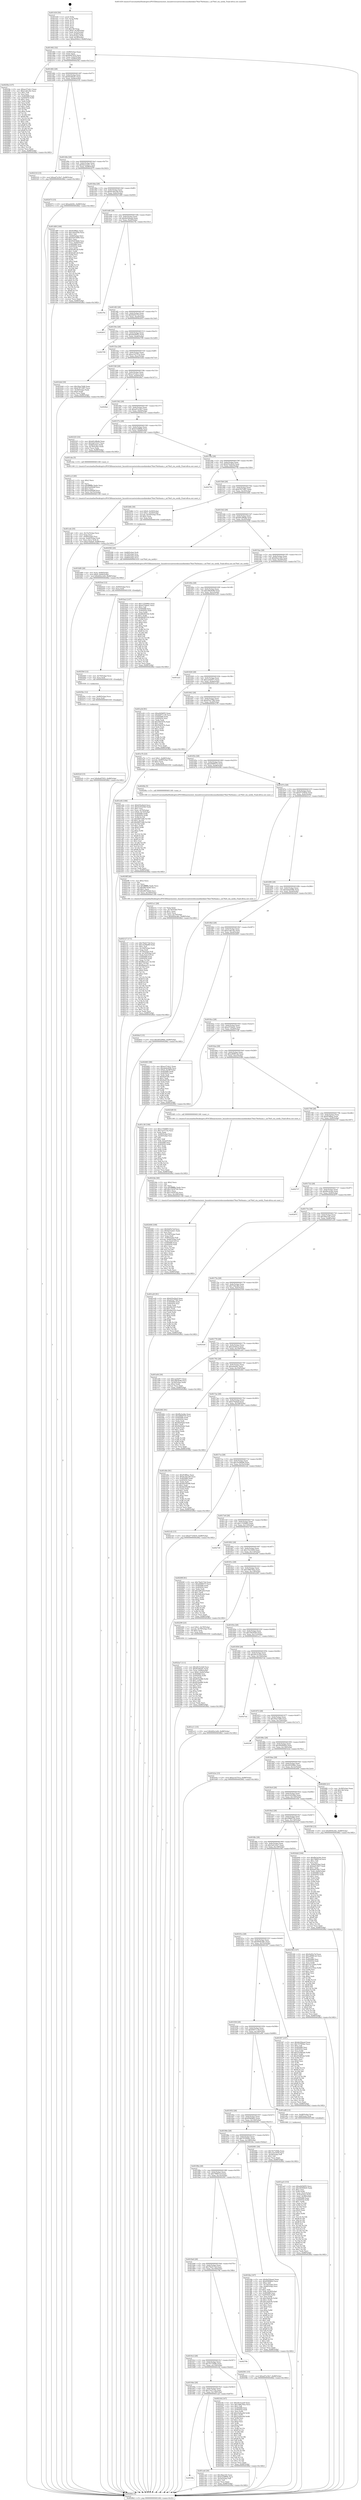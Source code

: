 digraph "0x401430" {
  label = "0x401430 (/mnt/c/Users/mathe/Desktop/tcc/POCII/binaries/extr_linuxdriversnetwirelessmediatekmt76mt76x0main.c_mt76x0_sta_notify_Final-ollvm.out::main(0))"
  labelloc = "t"
  node[shape=record]

  Entry [label="",width=0.3,height=0.3,shape=circle,fillcolor=black,style=filled]
  "0x401462" [label="{
     0x401462 [32]\l
     | [instrs]\l
     &nbsp;&nbsp;0x401462 \<+6\>: mov -0x88(%rbp),%eax\l
     &nbsp;&nbsp;0x401468 \<+2\>: mov %eax,%ecx\l
     &nbsp;&nbsp;0x40146a \<+6\>: sub $0x8a4f7652,%ecx\l
     &nbsp;&nbsp;0x401470 \<+6\>: mov %eax,-0x8c(%rbp)\l
     &nbsp;&nbsp;0x401476 \<+6\>: mov %ecx,-0x90(%rbp)\l
     &nbsp;&nbsp;0x40147c \<+6\>: je 00000000004025fa \<main+0x11ca\>\l
  }"]
  "0x4025fa" [label="{
     0x4025fa [137]\l
     | [instrs]\l
     &nbsp;&nbsp;0x4025fa \<+5\>: mov $0xac27e4c1,%eax\l
     &nbsp;&nbsp;0x4025ff \<+5\>: mov $0xe1a6c18c,%ecx\l
     &nbsp;&nbsp;0x402604 \<+2\>: mov $0x1,%dl\l
     &nbsp;&nbsp;0x402606 \<+2\>: xor %esi,%esi\l
     &nbsp;&nbsp;0x402608 \<+7\>: mov 0x405068,%edi\l
     &nbsp;&nbsp;0x40260f \<+8\>: mov 0x405054,%r8d\l
     &nbsp;&nbsp;0x402617 \<+3\>: sub $0x1,%esi\l
     &nbsp;&nbsp;0x40261a \<+3\>: mov %edi,%r9d\l
     &nbsp;&nbsp;0x40261d \<+3\>: add %esi,%r9d\l
     &nbsp;&nbsp;0x402620 \<+4\>: imul %r9d,%edi\l
     &nbsp;&nbsp;0x402624 \<+3\>: and $0x1,%edi\l
     &nbsp;&nbsp;0x402627 \<+3\>: cmp $0x0,%edi\l
     &nbsp;&nbsp;0x40262a \<+4\>: sete %r10b\l
     &nbsp;&nbsp;0x40262e \<+4\>: cmp $0xa,%r8d\l
     &nbsp;&nbsp;0x402632 \<+4\>: setl %r11b\l
     &nbsp;&nbsp;0x402636 \<+3\>: mov %r10b,%bl\l
     &nbsp;&nbsp;0x402639 \<+3\>: xor $0xff,%bl\l
     &nbsp;&nbsp;0x40263c \<+3\>: mov %r11b,%r14b\l
     &nbsp;&nbsp;0x40263f \<+4\>: xor $0xff,%r14b\l
     &nbsp;&nbsp;0x402643 \<+3\>: xor $0x1,%dl\l
     &nbsp;&nbsp;0x402646 \<+3\>: mov %bl,%r15b\l
     &nbsp;&nbsp;0x402649 \<+4\>: and $0xff,%r15b\l
     &nbsp;&nbsp;0x40264d \<+3\>: and %dl,%r10b\l
     &nbsp;&nbsp;0x402650 \<+3\>: mov %r14b,%r12b\l
     &nbsp;&nbsp;0x402653 \<+4\>: and $0xff,%r12b\l
     &nbsp;&nbsp;0x402657 \<+3\>: and %dl,%r11b\l
     &nbsp;&nbsp;0x40265a \<+3\>: or %r10b,%r15b\l
     &nbsp;&nbsp;0x40265d \<+3\>: or %r11b,%r12b\l
     &nbsp;&nbsp;0x402660 \<+3\>: xor %r12b,%r15b\l
     &nbsp;&nbsp;0x402663 \<+3\>: or %r14b,%bl\l
     &nbsp;&nbsp;0x402666 \<+3\>: xor $0xff,%bl\l
     &nbsp;&nbsp;0x402669 \<+3\>: or $0x1,%dl\l
     &nbsp;&nbsp;0x40266c \<+2\>: and %dl,%bl\l
     &nbsp;&nbsp;0x40266e \<+3\>: or %bl,%r15b\l
     &nbsp;&nbsp;0x402671 \<+4\>: test $0x1,%r15b\l
     &nbsp;&nbsp;0x402675 \<+3\>: cmovne %ecx,%eax\l
     &nbsp;&nbsp;0x402678 \<+6\>: mov %eax,-0x88(%rbp)\l
     &nbsp;&nbsp;0x40267e \<+5\>: jmp 00000000004028b2 \<main+0x1482\>\l
  }"]
  "0x401482" [label="{
     0x401482 [28]\l
     | [instrs]\l
     &nbsp;&nbsp;0x401482 \<+5\>: jmp 0000000000401487 \<main+0x57\>\l
     &nbsp;&nbsp;0x401487 \<+6\>: mov -0x8c(%rbp),%eax\l
     &nbsp;&nbsp;0x40148d \<+5\>: sub $0x923fdc87,%eax\l
     &nbsp;&nbsp;0x401492 \<+6\>: mov %eax,-0x94(%rbp)\l
     &nbsp;&nbsp;0x401498 \<+6\>: je 0000000000402316 \<main+0xee6\>\l
  }"]
  Exit [label="",width=0.3,height=0.3,shape=circle,fillcolor=black,style=filled,peripheries=2]
  "0x402316" [label="{
     0x402316 [15]\l
     | [instrs]\l
     &nbsp;&nbsp;0x402316 \<+10\>: movl $0xad7a18e7,-0x88(%rbp)\l
     &nbsp;&nbsp;0x402320 \<+5\>: jmp 00000000004028b2 \<main+0x1482\>\l
  }"]
  "0x40149e" [label="{
     0x40149e [28]\l
     | [instrs]\l
     &nbsp;&nbsp;0x40149e \<+5\>: jmp 00000000004014a3 \<main+0x73\>\l
     &nbsp;&nbsp;0x4014a3 \<+6\>: mov -0x8c(%rbp),%eax\l
     &nbsp;&nbsp;0x4014a9 \<+5\>: sub $0x9a3cad21,%eax\l
     &nbsp;&nbsp;0x4014ae \<+6\>: mov %eax,-0x98(%rbp)\l
     &nbsp;&nbsp;0x4014b4 \<+6\>: je 0000000000402473 \<main+0x1043\>\l
  }"]
  "0x4025c8" [label="{
     0x4025c8 [15]\l
     | [instrs]\l
     &nbsp;&nbsp;0x4025c8 \<+10\>: movl $0x8a4f7652,-0x88(%rbp)\l
     &nbsp;&nbsp;0x4025d2 \<+5\>: jmp 00000000004028b2 \<main+0x1482\>\l
  }"]
  "0x402473" [label="{
     0x402473 [15]\l
     | [instrs]\l
     &nbsp;&nbsp;0x402473 \<+10\>: movl $0xaefe04c,-0x88(%rbp)\l
     &nbsp;&nbsp;0x40247d \<+5\>: jmp 00000000004028b2 \<main+0x1482\>\l
  }"]
  "0x4014ba" [label="{
     0x4014ba [28]\l
     | [instrs]\l
     &nbsp;&nbsp;0x4014ba \<+5\>: jmp 00000000004014bf \<main+0x8f\>\l
     &nbsp;&nbsp;0x4014bf \<+6\>: mov -0x8c(%rbp),%eax\l
     &nbsp;&nbsp;0x4014c5 \<+5\>: sub $0x9c3de1b8,%eax\l
     &nbsp;&nbsp;0x4014ca \<+6\>: mov %eax,-0x9c(%rbp)\l
     &nbsp;&nbsp;0x4014d0 \<+6\>: je 0000000000401d69 \<main+0x939\>\l
  }"]
  "0x4025bc" [label="{
     0x4025bc [12]\l
     | [instrs]\l
     &nbsp;&nbsp;0x4025bc \<+4\>: mov -0x80(%rbp),%rcx\l
     &nbsp;&nbsp;0x4025c0 \<+3\>: mov %rcx,%rdi\l
     &nbsp;&nbsp;0x4025c3 \<+5\>: call 0000000000401030 \<free@plt\>\l
     | [calls]\l
     &nbsp;&nbsp;0x401030 \{1\} (unknown)\l
  }"]
  "0x401d69" [label="{
     0x401d69 [168]\l
     | [instrs]\l
     &nbsp;&nbsp;0x401d69 \<+5\>: mov $0xf53ff4ac,%eax\l
     &nbsp;&nbsp;0x401d6e \<+5\>: mov $0x1fdc054d,%ecx\l
     &nbsp;&nbsp;0x401d73 \<+2\>: mov $0x1,%dl\l
     &nbsp;&nbsp;0x401d75 \<+3\>: mov -0x64(%rbp),%esi\l
     &nbsp;&nbsp;0x401d78 \<+6\>: add $0x93453b84,%esi\l
     &nbsp;&nbsp;0x401d7e \<+3\>: add $0x1,%esi\l
     &nbsp;&nbsp;0x401d81 \<+6\>: sub $0x93453b84,%esi\l
     &nbsp;&nbsp;0x401d87 \<+3\>: mov %esi,-0x64(%rbp)\l
     &nbsp;&nbsp;0x401d8a \<+7\>: mov 0x405068,%esi\l
     &nbsp;&nbsp;0x401d91 \<+7\>: mov 0x405054,%edi\l
     &nbsp;&nbsp;0x401d98 \<+3\>: mov %esi,%r8d\l
     &nbsp;&nbsp;0x401d9b \<+7\>: sub $0x6c461a8,%r8d\l
     &nbsp;&nbsp;0x401da2 \<+4\>: sub $0x1,%r8d\l
     &nbsp;&nbsp;0x401da6 \<+7\>: add $0x6c461a8,%r8d\l
     &nbsp;&nbsp;0x401dad \<+4\>: imul %r8d,%esi\l
     &nbsp;&nbsp;0x401db1 \<+3\>: and $0x1,%esi\l
     &nbsp;&nbsp;0x401db4 \<+3\>: cmp $0x0,%esi\l
     &nbsp;&nbsp;0x401db7 \<+4\>: sete %r9b\l
     &nbsp;&nbsp;0x401dbb \<+3\>: cmp $0xa,%edi\l
     &nbsp;&nbsp;0x401dbe \<+4\>: setl %r10b\l
     &nbsp;&nbsp;0x401dc2 \<+3\>: mov %r9b,%r11b\l
     &nbsp;&nbsp;0x401dc5 \<+4\>: xor $0xff,%r11b\l
     &nbsp;&nbsp;0x401dc9 \<+3\>: mov %r10b,%bl\l
     &nbsp;&nbsp;0x401dcc \<+3\>: xor $0xff,%bl\l
     &nbsp;&nbsp;0x401dcf \<+3\>: xor $0x0,%dl\l
     &nbsp;&nbsp;0x401dd2 \<+3\>: mov %r11b,%r14b\l
     &nbsp;&nbsp;0x401dd5 \<+4\>: and $0x0,%r14b\l
     &nbsp;&nbsp;0x401dd9 \<+3\>: and %dl,%r9b\l
     &nbsp;&nbsp;0x401ddc \<+3\>: mov %bl,%r15b\l
     &nbsp;&nbsp;0x401ddf \<+4\>: and $0x0,%r15b\l
     &nbsp;&nbsp;0x401de3 \<+3\>: and %dl,%r10b\l
     &nbsp;&nbsp;0x401de6 \<+3\>: or %r9b,%r14b\l
     &nbsp;&nbsp;0x401de9 \<+3\>: or %r10b,%r15b\l
     &nbsp;&nbsp;0x401dec \<+3\>: xor %r15b,%r14b\l
     &nbsp;&nbsp;0x401def \<+3\>: or %bl,%r11b\l
     &nbsp;&nbsp;0x401df2 \<+4\>: xor $0xff,%r11b\l
     &nbsp;&nbsp;0x401df6 \<+3\>: or $0x0,%dl\l
     &nbsp;&nbsp;0x401df9 \<+3\>: and %dl,%r11b\l
     &nbsp;&nbsp;0x401dfc \<+3\>: or %r11b,%r14b\l
     &nbsp;&nbsp;0x401dff \<+4\>: test $0x1,%r14b\l
     &nbsp;&nbsp;0x401e03 \<+3\>: cmovne %ecx,%eax\l
     &nbsp;&nbsp;0x401e06 \<+6\>: mov %eax,-0x88(%rbp)\l
     &nbsp;&nbsp;0x401e0c \<+5\>: jmp 00000000004028b2 \<main+0x1482\>\l
  }"]
  "0x4014d6" [label="{
     0x4014d6 [28]\l
     | [instrs]\l
     &nbsp;&nbsp;0x4014d6 \<+5\>: jmp 00000000004014db \<main+0xab\>\l
     &nbsp;&nbsp;0x4014db \<+6\>: mov -0x8c(%rbp),%eax\l
     &nbsp;&nbsp;0x4014e1 \<+5\>: sub $0x9e52bead,%eax\l
     &nbsp;&nbsp;0x4014e6 \<+6\>: mov %eax,-0xa0(%rbp)\l
     &nbsp;&nbsp;0x4014ec \<+6\>: je 000000000040278c \<main+0x135c\>\l
  }"]
  "0x4025b0" [label="{
     0x4025b0 [12]\l
     | [instrs]\l
     &nbsp;&nbsp;0x4025b0 \<+4\>: mov -0x70(%rbp),%rcx\l
     &nbsp;&nbsp;0x4025b4 \<+3\>: mov %rcx,%rdi\l
     &nbsp;&nbsp;0x4025b7 \<+5\>: call 0000000000401030 \<free@plt\>\l
     | [calls]\l
     &nbsp;&nbsp;0x401030 \{1\} (unknown)\l
  }"]
  "0x40278c" [label="{
     0x40278c\l
  }", style=dashed]
  "0x4014f2" [label="{
     0x4014f2 [28]\l
     | [instrs]\l
     &nbsp;&nbsp;0x4014f2 \<+5\>: jmp 00000000004014f7 \<main+0xc7\>\l
     &nbsp;&nbsp;0x4014f7 \<+6\>: mov -0x8c(%rbp),%eax\l
     &nbsp;&nbsp;0x4014fd \<+5\>: sub $0x9e65e7ef,%eax\l
     &nbsp;&nbsp;0x401502 \<+6\>: mov %eax,-0xa4(%rbp)\l
     &nbsp;&nbsp;0x401508 \<+6\>: je 000000000040281f \<main+0x13ef\>\l
  }"]
  "0x4025a4" [label="{
     0x4025a4 [12]\l
     | [instrs]\l
     &nbsp;&nbsp;0x4025a4 \<+4\>: mov -0x60(%rbp),%rcx\l
     &nbsp;&nbsp;0x4025a8 \<+3\>: mov %rcx,%rdi\l
     &nbsp;&nbsp;0x4025ab \<+5\>: call 0000000000401030 \<free@plt\>\l
     | [calls]\l
     &nbsp;&nbsp;0x401030 \{1\} (unknown)\l
  }"]
  "0x40281f" [label="{
     0x40281f\l
  }", style=dashed]
  "0x40150e" [label="{
     0x40150e [28]\l
     | [instrs]\l
     &nbsp;&nbsp;0x40150e \<+5\>: jmp 0000000000401513 \<main+0xe3\>\l
     &nbsp;&nbsp;0x401513 \<+6\>: mov -0x8c(%rbp),%eax\l
     &nbsp;&nbsp;0x401519 \<+5\>: sub $0xa0d3bf55,%eax\l
     &nbsp;&nbsp;0x40151e \<+6\>: mov %eax,-0xa8(%rbp)\l
     &nbsp;&nbsp;0x401524 \<+6\>: je 0000000000402709 \<main+0x12d9\>\l
  }"]
  "0x402406" [label="{
     0x402406 [109]\l
     | [instrs]\l
     &nbsp;&nbsp;0x402406 \<+5\>: mov $0x9e65e7ef,%ecx\l
     &nbsp;&nbsp;0x40240b \<+5\>: mov $0x9a3cad21,%edx\l
     &nbsp;&nbsp;0x402410 \<+2\>: xor %esi,%esi\l
     &nbsp;&nbsp;0x402412 \<+6\>: mov -0x164(%rbp),%edi\l
     &nbsp;&nbsp;0x402418 \<+3\>: imul %eax,%edi\l
     &nbsp;&nbsp;0x40241b \<+4\>: mov -0x80(%rbp),%r8\l
     &nbsp;&nbsp;0x40241f \<+7\>: movslq -0x84(%rbp),%r9\l
     &nbsp;&nbsp;0x402426 \<+4\>: mov %edi,(%r8,%r9,4)\l
     &nbsp;&nbsp;0x40242a \<+7\>: mov 0x405068,%eax\l
     &nbsp;&nbsp;0x402431 \<+7\>: mov 0x405054,%edi\l
     &nbsp;&nbsp;0x402438 \<+3\>: sub $0x1,%esi\l
     &nbsp;&nbsp;0x40243b \<+3\>: mov %eax,%r10d\l
     &nbsp;&nbsp;0x40243e \<+3\>: add %esi,%r10d\l
     &nbsp;&nbsp;0x402441 \<+4\>: imul %r10d,%eax\l
     &nbsp;&nbsp;0x402445 \<+3\>: and $0x1,%eax\l
     &nbsp;&nbsp;0x402448 \<+3\>: cmp $0x0,%eax\l
     &nbsp;&nbsp;0x40244b \<+4\>: sete %r11b\l
     &nbsp;&nbsp;0x40244f \<+3\>: cmp $0xa,%edi\l
     &nbsp;&nbsp;0x402452 \<+3\>: setl %bl\l
     &nbsp;&nbsp;0x402455 \<+3\>: mov %r11b,%r14b\l
     &nbsp;&nbsp;0x402458 \<+3\>: and %bl,%r14b\l
     &nbsp;&nbsp;0x40245b \<+3\>: xor %bl,%r11b\l
     &nbsp;&nbsp;0x40245e \<+3\>: or %r11b,%r14b\l
     &nbsp;&nbsp;0x402461 \<+4\>: test $0x1,%r14b\l
     &nbsp;&nbsp;0x402465 \<+3\>: cmovne %edx,%ecx\l
     &nbsp;&nbsp;0x402468 \<+6\>: mov %ecx,-0x88(%rbp)\l
     &nbsp;&nbsp;0x40246e \<+5\>: jmp 00000000004028b2 \<main+0x1482\>\l
  }"]
  "0x402709" [label="{
     0x402709\l
  }", style=dashed]
  "0x40152a" [label="{
     0x40152a [28]\l
     | [instrs]\l
     &nbsp;&nbsp;0x40152a \<+5\>: jmp 000000000040152f \<main+0xff\>\l
     &nbsp;&nbsp;0x40152f \<+6\>: mov -0x8c(%rbp),%eax\l
     &nbsp;&nbsp;0x401535 \<+5\>: sub $0xa143701a,%eax\l
     &nbsp;&nbsp;0x40153a \<+6\>: mov %eax,-0xac(%rbp)\l
     &nbsp;&nbsp;0x401540 \<+6\>: je 0000000000401b4d \<main+0x71d\>\l
  }"]
  "0x4023de" [label="{
     0x4023de [40]\l
     | [instrs]\l
     &nbsp;&nbsp;0x4023de \<+5\>: mov $0x2,%ecx\l
     &nbsp;&nbsp;0x4023e3 \<+1\>: cltd\l
     &nbsp;&nbsp;0x4023e4 \<+2\>: idiv %ecx\l
     &nbsp;&nbsp;0x4023e6 \<+6\>: imul $0xfffffffe,%edx,%ecx\l
     &nbsp;&nbsp;0x4023ec \<+6\>: add $0x154307d2,%ecx\l
     &nbsp;&nbsp;0x4023f2 \<+3\>: add $0x1,%ecx\l
     &nbsp;&nbsp;0x4023f5 \<+6\>: sub $0x154307d2,%ecx\l
     &nbsp;&nbsp;0x4023fb \<+6\>: mov %ecx,-0x164(%rbp)\l
     &nbsp;&nbsp;0x402401 \<+5\>: call 0000000000401160 \<next_i\>\l
     | [calls]\l
     &nbsp;&nbsp;0x401160 \{1\} (/mnt/c/Users/mathe/Desktop/tcc/POCII/binaries/extr_linuxdriversnetwirelessmediatekmt76mt76x0main.c_mt76x0_sta_notify_Final-ollvm.out::next_i)\l
  }"]
  "0x401b4d" [label="{
     0x401b4d [30]\l
     | [instrs]\l
     &nbsp;&nbsp;0x401b4d \<+5\>: mov $0x30ee7dd6,%eax\l
     &nbsp;&nbsp;0x401b52 \<+5\>: mov $0xb7871897,%ecx\l
     &nbsp;&nbsp;0x401b57 \<+3\>: mov -0x30(%rbp),%edx\l
     &nbsp;&nbsp;0x401b5a \<+3\>: cmp $0x0,%edx\l
     &nbsp;&nbsp;0x401b5d \<+3\>: cmove %ecx,%eax\l
     &nbsp;&nbsp;0x401b60 \<+6\>: mov %eax,-0x88(%rbp)\l
     &nbsp;&nbsp;0x401b66 \<+5\>: jmp 00000000004028b2 \<main+0x1482\>\l
  }"]
  "0x401546" [label="{
     0x401546 [28]\l
     | [instrs]\l
     &nbsp;&nbsp;0x401546 \<+5\>: jmp 000000000040154b \<main+0x11b\>\l
     &nbsp;&nbsp;0x40154b \<+6\>: mov -0x8c(%rbp),%eax\l
     &nbsp;&nbsp;0x401551 \<+5\>: sub $0xac27e4c1,%eax\l
     &nbsp;&nbsp;0x401556 \<+6\>: mov %eax,-0xb0(%rbp)\l
     &nbsp;&nbsp;0x40155c \<+6\>: je 00000000004028a1 \<main+0x1471\>\l
  }"]
  "0x4022a7" [label="{
     0x4022a7 [111]\l
     | [instrs]\l
     &nbsp;&nbsp;0x4022a7 \<+5\>: mov $0x2615c229,%ecx\l
     &nbsp;&nbsp;0x4022ac \<+5\>: mov $0x923fdc87,%edx\l
     &nbsp;&nbsp;0x4022b1 \<+4\>: mov %rax,-0x80(%rbp)\l
     &nbsp;&nbsp;0x4022b5 \<+10\>: movl $0x0,-0x84(%rbp)\l
     &nbsp;&nbsp;0x4022bf \<+7\>: mov 0x405068,%esi\l
     &nbsp;&nbsp;0x4022c6 \<+8\>: mov 0x405054,%r8d\l
     &nbsp;&nbsp;0x4022ce \<+3\>: mov %esi,%r9d\l
     &nbsp;&nbsp;0x4022d1 \<+7\>: add $0x855aef66,%r9d\l
     &nbsp;&nbsp;0x4022d8 \<+4\>: sub $0x1,%r9d\l
     &nbsp;&nbsp;0x4022dc \<+7\>: sub $0x855aef66,%r9d\l
     &nbsp;&nbsp;0x4022e3 \<+4\>: imul %r9d,%esi\l
     &nbsp;&nbsp;0x4022e7 \<+3\>: and $0x1,%esi\l
     &nbsp;&nbsp;0x4022ea \<+3\>: cmp $0x0,%esi\l
     &nbsp;&nbsp;0x4022ed \<+4\>: sete %r10b\l
     &nbsp;&nbsp;0x4022f1 \<+4\>: cmp $0xa,%r8d\l
     &nbsp;&nbsp;0x4022f5 \<+4\>: setl %r11b\l
     &nbsp;&nbsp;0x4022f9 \<+3\>: mov %r10b,%bl\l
     &nbsp;&nbsp;0x4022fc \<+3\>: and %r11b,%bl\l
     &nbsp;&nbsp;0x4022ff \<+3\>: xor %r11b,%r10b\l
     &nbsp;&nbsp;0x402302 \<+3\>: or %r10b,%bl\l
     &nbsp;&nbsp;0x402305 \<+3\>: test $0x1,%bl\l
     &nbsp;&nbsp;0x402308 \<+3\>: cmovne %edx,%ecx\l
     &nbsp;&nbsp;0x40230b \<+6\>: mov %ecx,-0x88(%rbp)\l
     &nbsp;&nbsp;0x402311 \<+5\>: jmp 00000000004028b2 \<main+0x1482\>\l
  }"]
  "0x4028a1" [label="{
     0x4028a1\l
  }", style=dashed]
  "0x401562" [label="{
     0x401562 [28]\l
     | [instrs]\l
     &nbsp;&nbsp;0x401562 \<+5\>: jmp 0000000000401567 \<main+0x137\>\l
     &nbsp;&nbsp;0x401567 \<+6\>: mov -0x8c(%rbp),%eax\l
     &nbsp;&nbsp;0x40156d \<+5\>: sub $0xad7a18e7,%eax\l
     &nbsp;&nbsp;0x401572 \<+6\>: mov %eax,-0xb4(%rbp)\l
     &nbsp;&nbsp;0x401578 \<+6\>: je 0000000000402325 \<main+0xef5\>\l
  }"]
  "0x402127" [label="{
     0x402127 [171]\l
     | [instrs]\l
     &nbsp;&nbsp;0x402127 \<+5\>: mov $0x79a0172d,%ecx\l
     &nbsp;&nbsp;0x40212c \<+5\>: mov $0x10c0bb96,%edx\l
     &nbsp;&nbsp;0x402131 \<+3\>: mov $0x1,%sil\l
     &nbsp;&nbsp;0x402134 \<+6\>: mov -0x160(%rbp),%edi\l
     &nbsp;&nbsp;0x40213a \<+3\>: imul %eax,%edi\l
     &nbsp;&nbsp;0x40213d \<+4\>: mov -0x70(%rbp),%r8\l
     &nbsp;&nbsp;0x402141 \<+4\>: movslq -0x74(%rbp),%r9\l
     &nbsp;&nbsp;0x402145 \<+4\>: mov %edi,(%r8,%r9,4)\l
     &nbsp;&nbsp;0x402149 \<+7\>: mov 0x405068,%eax\l
     &nbsp;&nbsp;0x402150 \<+7\>: mov 0x405054,%edi\l
     &nbsp;&nbsp;0x402157 \<+3\>: mov %eax,%r10d\l
     &nbsp;&nbsp;0x40215a \<+7\>: add $0xf9eaca31,%r10d\l
     &nbsp;&nbsp;0x402161 \<+4\>: sub $0x1,%r10d\l
     &nbsp;&nbsp;0x402165 \<+7\>: sub $0xf9eaca31,%r10d\l
     &nbsp;&nbsp;0x40216c \<+4\>: imul %r10d,%eax\l
     &nbsp;&nbsp;0x402170 \<+3\>: and $0x1,%eax\l
     &nbsp;&nbsp;0x402173 \<+3\>: cmp $0x0,%eax\l
     &nbsp;&nbsp;0x402176 \<+4\>: sete %r11b\l
     &nbsp;&nbsp;0x40217a \<+3\>: cmp $0xa,%edi\l
     &nbsp;&nbsp;0x40217d \<+3\>: setl %bl\l
     &nbsp;&nbsp;0x402180 \<+3\>: mov %r11b,%r14b\l
     &nbsp;&nbsp;0x402183 \<+4\>: xor $0xff,%r14b\l
     &nbsp;&nbsp;0x402187 \<+3\>: mov %bl,%r15b\l
     &nbsp;&nbsp;0x40218a \<+4\>: xor $0xff,%r15b\l
     &nbsp;&nbsp;0x40218e \<+4\>: xor $0x0,%sil\l
     &nbsp;&nbsp;0x402192 \<+3\>: mov %r14b,%r12b\l
     &nbsp;&nbsp;0x402195 \<+4\>: and $0x0,%r12b\l
     &nbsp;&nbsp;0x402199 \<+3\>: and %sil,%r11b\l
     &nbsp;&nbsp;0x40219c \<+3\>: mov %r15b,%r13b\l
     &nbsp;&nbsp;0x40219f \<+4\>: and $0x0,%r13b\l
     &nbsp;&nbsp;0x4021a3 \<+3\>: and %sil,%bl\l
     &nbsp;&nbsp;0x4021a6 \<+3\>: or %r11b,%r12b\l
     &nbsp;&nbsp;0x4021a9 \<+3\>: or %bl,%r13b\l
     &nbsp;&nbsp;0x4021ac \<+3\>: xor %r13b,%r12b\l
     &nbsp;&nbsp;0x4021af \<+3\>: or %r15b,%r14b\l
     &nbsp;&nbsp;0x4021b2 \<+4\>: xor $0xff,%r14b\l
     &nbsp;&nbsp;0x4021b6 \<+4\>: or $0x0,%sil\l
     &nbsp;&nbsp;0x4021ba \<+3\>: and %sil,%r14b\l
     &nbsp;&nbsp;0x4021bd \<+3\>: or %r14b,%r12b\l
     &nbsp;&nbsp;0x4021c0 \<+4\>: test $0x1,%r12b\l
     &nbsp;&nbsp;0x4021c4 \<+3\>: cmovne %edx,%ecx\l
     &nbsp;&nbsp;0x4021c7 \<+6\>: mov %ecx,-0x88(%rbp)\l
     &nbsp;&nbsp;0x4021cd \<+5\>: jmp 00000000004028b2 \<main+0x1482\>\l
  }"]
  "0x402325" [label="{
     0x402325 [33]\l
     | [instrs]\l
     &nbsp;&nbsp;0x402325 \<+5\>: mov $0xb81d9bdb,%eax\l
     &nbsp;&nbsp;0x40232a \<+5\>: mov $0x5a6143e7,%ecx\l
     &nbsp;&nbsp;0x40232f \<+6\>: mov -0x84(%rbp),%edx\l
     &nbsp;&nbsp;0x402335 \<+3\>: cmp -0x78(%rbp),%edx\l
     &nbsp;&nbsp;0x402338 \<+3\>: cmovl %ecx,%eax\l
     &nbsp;&nbsp;0x40233b \<+6\>: mov %eax,-0x88(%rbp)\l
     &nbsp;&nbsp;0x402341 \<+5\>: jmp 00000000004028b2 \<main+0x1482\>\l
  }"]
  "0x40157e" [label="{
     0x40157e [28]\l
     | [instrs]\l
     &nbsp;&nbsp;0x40157e \<+5\>: jmp 0000000000401583 \<main+0x153\>\l
     &nbsp;&nbsp;0x401583 \<+6\>: mov -0x8c(%rbp),%eax\l
     &nbsp;&nbsp;0x401589 \<+5\>: sub $0xb33df80b,%eax\l
     &nbsp;&nbsp;0x40158e \<+6\>: mov %eax,-0xb8(%rbp)\l
     &nbsp;&nbsp;0x401594 \<+6\>: je 0000000000401cbe \<main+0x88e\>\l
  }"]
  "0x4020ff" [label="{
     0x4020ff [40]\l
     | [instrs]\l
     &nbsp;&nbsp;0x4020ff \<+5\>: mov $0x2,%ecx\l
     &nbsp;&nbsp;0x402104 \<+1\>: cltd\l
     &nbsp;&nbsp;0x402105 \<+2\>: idiv %ecx\l
     &nbsp;&nbsp;0x402107 \<+6\>: imul $0xfffffffe,%edx,%ecx\l
     &nbsp;&nbsp;0x40210d \<+6\>: sub $0xdf47d2d4,%ecx\l
     &nbsp;&nbsp;0x402113 \<+3\>: add $0x1,%ecx\l
     &nbsp;&nbsp;0x402116 \<+6\>: add $0xdf47d2d4,%ecx\l
     &nbsp;&nbsp;0x40211c \<+6\>: mov %ecx,-0x160(%rbp)\l
     &nbsp;&nbsp;0x402122 \<+5\>: call 0000000000401160 \<next_i\>\l
     | [calls]\l
     &nbsp;&nbsp;0x401160 \{1\} (/mnt/c/Users/mathe/Desktop/tcc/POCII/binaries/extr_linuxdriversnetwirelessmediatekmt76mt76x0main.c_mt76x0_sta_notify_Final-ollvm.out::next_i)\l
  }"]
  "0x401cbe" [label="{
     0x401cbe [5]\l
     | [instrs]\l
     &nbsp;&nbsp;0x401cbe \<+5\>: call 0000000000401160 \<next_i\>\l
     | [calls]\l
     &nbsp;&nbsp;0x401160 \{1\} (/mnt/c/Users/mathe/Desktop/tcc/POCII/binaries/extr_linuxdriversnetwirelessmediatekmt76mt76x0main.c_mt76x0_sta_notify_Final-ollvm.out::next_i)\l
  }"]
  "0x40159a" [label="{
     0x40159a [28]\l
     | [instrs]\l
     &nbsp;&nbsp;0x40159a \<+5\>: jmp 000000000040159f \<main+0x16f\>\l
     &nbsp;&nbsp;0x40159f \<+6\>: mov -0x8c(%rbp),%eax\l
     &nbsp;&nbsp;0x4015a5 \<+5\>: sub $0xb55e2bc6,%eax\l
     &nbsp;&nbsp;0x4015aa \<+6\>: mov %eax,-0xbc(%rbp)\l
     &nbsp;&nbsp;0x4015b0 \<+6\>: je 000000000040275b \<main+0x132b\>\l
  }"]
  "0x401e92" [label="{
     0x401e92 [166]\l
     | [instrs]\l
     &nbsp;&nbsp;0x401e92 \<+5\>: mov $0xb55e2bc6,%ecx\l
     &nbsp;&nbsp;0x401e97 \<+5\>: mov $0x4163236d,%edx\l
     &nbsp;&nbsp;0x401e9c \<+3\>: mov $0x1,%sil\l
     &nbsp;&nbsp;0x401e9f \<+4\>: mov %rax,-0x70(%rbp)\l
     &nbsp;&nbsp;0x401ea3 \<+7\>: movl $0x0,-0x74(%rbp)\l
     &nbsp;&nbsp;0x401eaa \<+8\>: mov 0x405068,%r8d\l
     &nbsp;&nbsp;0x401eb2 \<+8\>: mov 0x405054,%r9d\l
     &nbsp;&nbsp;0x401eba \<+3\>: mov %r8d,%r10d\l
     &nbsp;&nbsp;0x401ebd \<+7\>: sub $0xf4f57d46,%r10d\l
     &nbsp;&nbsp;0x401ec4 \<+4\>: sub $0x1,%r10d\l
     &nbsp;&nbsp;0x401ec8 \<+7\>: add $0xf4f57d46,%r10d\l
     &nbsp;&nbsp;0x401ecf \<+4\>: imul %r10d,%r8d\l
     &nbsp;&nbsp;0x401ed3 \<+4\>: and $0x1,%r8d\l
     &nbsp;&nbsp;0x401ed7 \<+4\>: cmp $0x0,%r8d\l
     &nbsp;&nbsp;0x401edb \<+4\>: sete %r11b\l
     &nbsp;&nbsp;0x401edf \<+4\>: cmp $0xa,%r9d\l
     &nbsp;&nbsp;0x401ee3 \<+3\>: setl %bl\l
     &nbsp;&nbsp;0x401ee6 \<+3\>: mov %r11b,%r14b\l
     &nbsp;&nbsp;0x401ee9 \<+4\>: xor $0xff,%r14b\l
     &nbsp;&nbsp;0x401eed \<+3\>: mov %bl,%r15b\l
     &nbsp;&nbsp;0x401ef0 \<+4\>: xor $0xff,%r15b\l
     &nbsp;&nbsp;0x401ef4 \<+4\>: xor $0x1,%sil\l
     &nbsp;&nbsp;0x401ef8 \<+3\>: mov %r14b,%r12b\l
     &nbsp;&nbsp;0x401efb \<+4\>: and $0xff,%r12b\l
     &nbsp;&nbsp;0x401eff \<+3\>: and %sil,%r11b\l
     &nbsp;&nbsp;0x401f02 \<+3\>: mov %r15b,%r13b\l
     &nbsp;&nbsp;0x401f05 \<+4\>: and $0xff,%r13b\l
     &nbsp;&nbsp;0x401f09 \<+3\>: and %sil,%bl\l
     &nbsp;&nbsp;0x401f0c \<+3\>: or %r11b,%r12b\l
     &nbsp;&nbsp;0x401f0f \<+3\>: or %bl,%r13b\l
     &nbsp;&nbsp;0x401f12 \<+3\>: xor %r13b,%r12b\l
     &nbsp;&nbsp;0x401f15 \<+3\>: or %r15b,%r14b\l
     &nbsp;&nbsp;0x401f18 \<+4\>: xor $0xff,%r14b\l
     &nbsp;&nbsp;0x401f1c \<+4\>: or $0x1,%sil\l
     &nbsp;&nbsp;0x401f20 \<+3\>: and %sil,%r14b\l
     &nbsp;&nbsp;0x401f23 \<+3\>: or %r14b,%r12b\l
     &nbsp;&nbsp;0x401f26 \<+4\>: test $0x1,%r12b\l
     &nbsp;&nbsp;0x401f2a \<+3\>: cmovne %edx,%ecx\l
     &nbsp;&nbsp;0x401f2d \<+6\>: mov %ecx,-0x88(%rbp)\l
     &nbsp;&nbsp;0x401f33 \<+5\>: jmp 00000000004028b2 \<main+0x1482\>\l
  }"]
  "0x40275b" [label="{
     0x40275b\l
  }", style=dashed]
  "0x4015b6" [label="{
     0x4015b6 [28]\l
     | [instrs]\l
     &nbsp;&nbsp;0x4015b6 \<+5\>: jmp 00000000004015bb \<main+0x18b\>\l
     &nbsp;&nbsp;0x4015bb \<+6\>: mov -0x8c(%rbp),%eax\l
     &nbsp;&nbsp;0x4015c1 \<+5\>: sub $0xb7871897,%eax\l
     &nbsp;&nbsp;0x4015c6 \<+6\>: mov %eax,-0xc0(%rbp)\l
     &nbsp;&nbsp;0x4015cc \<+6\>: je 0000000000401b6b \<main+0x73b\>\l
  }"]
  "0x401ceb" [label="{
     0x401ceb [35]\l
     | [instrs]\l
     &nbsp;&nbsp;0x401ceb \<+6\>: mov -0x15c(%rbp),%ecx\l
     &nbsp;&nbsp;0x401cf1 \<+3\>: imul %eax,%ecx\l
     &nbsp;&nbsp;0x401cf4 \<+4\>: mov -0x60(%rbp),%rsi\l
     &nbsp;&nbsp;0x401cf8 \<+4\>: movslq -0x64(%rbp),%rdi\l
     &nbsp;&nbsp;0x401cfc \<+3\>: mov %ecx,(%rsi,%rdi,4)\l
     &nbsp;&nbsp;0x401cff \<+10\>: movl $0xe70aba9,-0x88(%rbp)\l
     &nbsp;&nbsp;0x401d09 \<+5\>: jmp 00000000004028b2 \<main+0x1482\>\l
  }"]
  "0x401b6b" [label="{
     0x401b6b [30]\l
     | [instrs]\l
     &nbsp;&nbsp;0x401b6b \<+7\>: movl $0x0,-0x50(%rbp)\l
     &nbsp;&nbsp;0x401b72 \<+7\>: movl $0x1,-0x54(%rbp)\l
     &nbsp;&nbsp;0x401b79 \<+4\>: movslq -0x54(%rbp),%rax\l
     &nbsp;&nbsp;0x401b7d \<+4\>: shl $0x2,%rax\l
     &nbsp;&nbsp;0x401b81 \<+3\>: mov %rax,%rdi\l
     &nbsp;&nbsp;0x401b84 \<+5\>: call 0000000000401050 \<malloc@plt\>\l
     | [calls]\l
     &nbsp;&nbsp;0x401050 \{1\} (unknown)\l
  }"]
  "0x4015d2" [label="{
     0x4015d2 [28]\l
     | [instrs]\l
     &nbsp;&nbsp;0x4015d2 \<+5\>: jmp 00000000004015d7 \<main+0x1a7\>\l
     &nbsp;&nbsp;0x4015d7 \<+6\>: mov -0x8c(%rbp),%eax\l
     &nbsp;&nbsp;0x4015dd \<+5\>: sub $0xb81d9bdb,%eax\l
     &nbsp;&nbsp;0x4015e2 \<+6\>: mov %eax,-0xc4(%rbp)\l
     &nbsp;&nbsp;0x4015e8 \<+6\>: je 0000000000402590 \<main+0x1160\>\l
  }"]
  "0x401cc3" [label="{
     0x401cc3 [40]\l
     | [instrs]\l
     &nbsp;&nbsp;0x401cc3 \<+5\>: mov $0x2,%ecx\l
     &nbsp;&nbsp;0x401cc8 \<+1\>: cltd\l
     &nbsp;&nbsp;0x401cc9 \<+2\>: idiv %ecx\l
     &nbsp;&nbsp;0x401ccb \<+6\>: imul $0xfffffffe,%edx,%ecx\l
     &nbsp;&nbsp;0x401cd1 \<+6\>: sub $0x22e84ddf,%ecx\l
     &nbsp;&nbsp;0x401cd7 \<+3\>: add $0x1,%ecx\l
     &nbsp;&nbsp;0x401cda \<+6\>: add $0x22e84ddf,%ecx\l
     &nbsp;&nbsp;0x401ce0 \<+6\>: mov %ecx,-0x15c(%rbp)\l
     &nbsp;&nbsp;0x401ce6 \<+5\>: call 0000000000401160 \<next_i\>\l
     | [calls]\l
     &nbsp;&nbsp;0x401160 \{1\} (/mnt/c/Users/mathe/Desktop/tcc/POCII/binaries/extr_linuxdriversnetwirelessmediatekmt76mt76x0main.c_mt76x0_sta_notify_Final-ollvm.out::next_i)\l
  }"]
  "0x402590" [label="{
     0x402590 [20]\l
     | [instrs]\l
     &nbsp;&nbsp;0x402590 \<+4\>: mov -0x60(%rbp),%rdi\l
     &nbsp;&nbsp;0x402594 \<+4\>: mov -0x70(%rbp),%rsi\l
     &nbsp;&nbsp;0x402598 \<+3\>: mov -0x50(%rbp),%edx\l
     &nbsp;&nbsp;0x40259b \<+4\>: mov -0x80(%rbp),%rcx\l
     &nbsp;&nbsp;0x40259f \<+5\>: call 0000000000401410 \<mt76x0_sta_notify\>\l
     | [calls]\l
     &nbsp;&nbsp;0x401410 \{1\} (/mnt/c/Users/mathe/Desktop/tcc/POCII/binaries/extr_linuxdriversnetwirelessmediatekmt76mt76x0main.c_mt76x0_sta_notify_Final-ollvm.out::mt76x0_sta_notify)\l
  }"]
  "0x4015ee" [label="{
     0x4015ee [28]\l
     | [instrs]\l
     &nbsp;&nbsp;0x4015ee \<+5\>: jmp 00000000004015f3 \<main+0x1c3\>\l
     &nbsp;&nbsp;0x4015f3 \<+6\>: mov -0x8c(%rbp),%eax\l
     &nbsp;&nbsp;0x4015f9 \<+5\>: sub $0xbf2a1e64,%eax\l
     &nbsp;&nbsp;0x4015fe \<+6\>: mov %eax,-0xc8(%rbp)\l
     &nbsp;&nbsp;0x401604 \<+6\>: je 0000000000401ba3 \<main+0x773\>\l
  }"]
  "0x4019fa" [label="{
     0x4019fa\l
  }", style=dashed]
  "0x401ba3" [label="{
     0x401ba3 [147]\l
     | [instrs]\l
     &nbsp;&nbsp;0x401ba3 \<+5\>: mov $0x11550893,%eax\l
     &nbsp;&nbsp;0x401ba8 \<+5\>: mov $0xe570de41,%ecx\l
     &nbsp;&nbsp;0x401bad \<+2\>: mov $0x1,%dl\l
     &nbsp;&nbsp;0x401baf \<+7\>: mov 0x405068,%esi\l
     &nbsp;&nbsp;0x401bb6 \<+7\>: mov 0x405054,%edi\l
     &nbsp;&nbsp;0x401bbd \<+3\>: mov %esi,%r8d\l
     &nbsp;&nbsp;0x401bc0 \<+7\>: sub $0x86285332,%r8d\l
     &nbsp;&nbsp;0x401bc7 \<+4\>: sub $0x1,%r8d\l
     &nbsp;&nbsp;0x401bcb \<+7\>: add $0x86285332,%r8d\l
     &nbsp;&nbsp;0x401bd2 \<+4\>: imul %r8d,%esi\l
     &nbsp;&nbsp;0x401bd6 \<+3\>: and $0x1,%esi\l
     &nbsp;&nbsp;0x401bd9 \<+3\>: cmp $0x0,%esi\l
     &nbsp;&nbsp;0x401bdc \<+4\>: sete %r9b\l
     &nbsp;&nbsp;0x401be0 \<+3\>: cmp $0xa,%edi\l
     &nbsp;&nbsp;0x401be3 \<+4\>: setl %r10b\l
     &nbsp;&nbsp;0x401be7 \<+3\>: mov %r9b,%r11b\l
     &nbsp;&nbsp;0x401bea \<+4\>: xor $0xff,%r11b\l
     &nbsp;&nbsp;0x401bee \<+3\>: mov %r10b,%bl\l
     &nbsp;&nbsp;0x401bf1 \<+3\>: xor $0xff,%bl\l
     &nbsp;&nbsp;0x401bf4 \<+3\>: xor $0x0,%dl\l
     &nbsp;&nbsp;0x401bf7 \<+3\>: mov %r11b,%r14b\l
     &nbsp;&nbsp;0x401bfa \<+4\>: and $0x0,%r14b\l
     &nbsp;&nbsp;0x401bfe \<+3\>: and %dl,%r9b\l
     &nbsp;&nbsp;0x401c01 \<+3\>: mov %bl,%r15b\l
     &nbsp;&nbsp;0x401c04 \<+4\>: and $0x0,%r15b\l
     &nbsp;&nbsp;0x401c08 \<+3\>: and %dl,%r10b\l
     &nbsp;&nbsp;0x401c0b \<+3\>: or %r9b,%r14b\l
     &nbsp;&nbsp;0x401c0e \<+3\>: or %r10b,%r15b\l
     &nbsp;&nbsp;0x401c11 \<+3\>: xor %r15b,%r14b\l
     &nbsp;&nbsp;0x401c14 \<+3\>: or %bl,%r11b\l
     &nbsp;&nbsp;0x401c17 \<+4\>: xor $0xff,%r11b\l
     &nbsp;&nbsp;0x401c1b \<+3\>: or $0x0,%dl\l
     &nbsp;&nbsp;0x401c1e \<+3\>: and %dl,%r11b\l
     &nbsp;&nbsp;0x401c21 \<+3\>: or %r11b,%r14b\l
     &nbsp;&nbsp;0x401c24 \<+4\>: test $0x1,%r14b\l
     &nbsp;&nbsp;0x401c28 \<+3\>: cmovne %ecx,%eax\l
     &nbsp;&nbsp;0x401c2b \<+6\>: mov %eax,-0x88(%rbp)\l
     &nbsp;&nbsp;0x401c31 \<+5\>: jmp 00000000004028b2 \<main+0x1482\>\l
  }"]
  "0x40160a" [label="{
     0x40160a [28]\l
     | [instrs]\l
     &nbsp;&nbsp;0x40160a \<+5\>: jmp 000000000040160f \<main+0x1df\>\l
     &nbsp;&nbsp;0x40160f \<+6\>: mov -0x8c(%rbp),%eax\l
     &nbsp;&nbsp;0x401615 \<+5\>: sub $0xc68c6e90,%eax\l
     &nbsp;&nbsp;0x40161a \<+6\>: mov %eax,-0xcc(%rbp)\l
     &nbsp;&nbsp;0x401620 \<+6\>: je 0000000000401a22 \<main+0x5f2\>\l
  }"]
  "0x401ca0" [label="{
     0x401ca0 [30]\l
     | [instrs]\l
     &nbsp;&nbsp;0x401ca0 \<+5\>: mov $0x38ae162,%eax\l
     &nbsp;&nbsp;0x401ca5 \<+5\>: mov $0xb33df80b,%ecx\l
     &nbsp;&nbsp;0x401caa \<+3\>: mov -0x2a(%rbp),%dl\l
     &nbsp;&nbsp;0x401cad \<+3\>: test $0x1,%dl\l
     &nbsp;&nbsp;0x401cb0 \<+3\>: cmovne %ecx,%eax\l
     &nbsp;&nbsp;0x401cb3 \<+6\>: mov %eax,-0x88(%rbp)\l
     &nbsp;&nbsp;0x401cb9 \<+5\>: jmp 00000000004028b2 \<main+0x1482\>\l
  }"]
  "0x401a22" [label="{
     0x401a22\l
  }", style=dashed]
  "0x401626" [label="{
     0x401626 [28]\l
     | [instrs]\l
     &nbsp;&nbsp;0x401626 \<+5\>: jmp 000000000040162b \<main+0x1fb\>\l
     &nbsp;&nbsp;0x40162b \<+6\>: mov -0x8c(%rbp),%eax\l
     &nbsp;&nbsp;0x401631 \<+5\>: sub $0xcac6e877,%eax\l
     &nbsp;&nbsp;0x401636 \<+6\>: mov %eax,-0xd0(%rbp)\l
     &nbsp;&nbsp;0x40163c \<+6\>: je 0000000000401a3d \<main+0x60d\>\l
  }"]
  "0x4019de" [label="{
     0x4019de [28]\l
     | [instrs]\l
     &nbsp;&nbsp;0x4019de \<+5\>: jmp 00000000004019e3 \<main+0x5b3\>\l
     &nbsp;&nbsp;0x4019e3 \<+6\>: mov -0x8c(%rbp),%eax\l
     &nbsp;&nbsp;0x4019e9 \<+5\>: sub $0x7ce3715a,%eax\l
     &nbsp;&nbsp;0x4019ee \<+6\>: mov %eax,-0x158(%rbp)\l
     &nbsp;&nbsp;0x4019f4 \<+6\>: je 0000000000401ca0 \<main+0x870\>\l
  }"]
  "0x401a3d" [label="{
     0x401a3d [91]\l
     | [instrs]\l
     &nbsp;&nbsp;0x401a3d \<+5\>: mov $0xa0d3bf55,%eax\l
     &nbsp;&nbsp;0x401a42 \<+5\>: mov $0x64971138,%ecx\l
     &nbsp;&nbsp;0x401a47 \<+7\>: mov 0x405068,%edx\l
     &nbsp;&nbsp;0x401a4e \<+7\>: mov 0x405054,%esi\l
     &nbsp;&nbsp;0x401a55 \<+2\>: mov %edx,%edi\l
     &nbsp;&nbsp;0x401a57 \<+6\>: add $0x55fa547b,%edi\l
     &nbsp;&nbsp;0x401a5d \<+3\>: sub $0x1,%edi\l
     &nbsp;&nbsp;0x401a60 \<+6\>: sub $0x55fa547b,%edi\l
     &nbsp;&nbsp;0x401a66 \<+3\>: imul %edi,%edx\l
     &nbsp;&nbsp;0x401a69 \<+3\>: and $0x1,%edx\l
     &nbsp;&nbsp;0x401a6c \<+3\>: cmp $0x0,%edx\l
     &nbsp;&nbsp;0x401a6f \<+4\>: sete %r8b\l
     &nbsp;&nbsp;0x401a73 \<+3\>: cmp $0xa,%esi\l
     &nbsp;&nbsp;0x401a76 \<+4\>: setl %r9b\l
     &nbsp;&nbsp;0x401a7a \<+3\>: mov %r8b,%r10b\l
     &nbsp;&nbsp;0x401a7d \<+3\>: and %r9b,%r10b\l
     &nbsp;&nbsp;0x401a80 \<+3\>: xor %r9b,%r8b\l
     &nbsp;&nbsp;0x401a83 \<+3\>: or %r8b,%r10b\l
     &nbsp;&nbsp;0x401a86 \<+4\>: test $0x1,%r10b\l
     &nbsp;&nbsp;0x401a8a \<+3\>: cmovne %ecx,%eax\l
     &nbsp;&nbsp;0x401a8d \<+6\>: mov %eax,-0x88(%rbp)\l
     &nbsp;&nbsp;0x401a93 \<+5\>: jmp 00000000004028b2 \<main+0x1482\>\l
  }"]
  "0x401642" [label="{
     0x401642 [28]\l
     | [instrs]\l
     &nbsp;&nbsp;0x401642 \<+5\>: jmp 0000000000401647 \<main+0x217\>\l
     &nbsp;&nbsp;0x401647 \<+6\>: mov -0x8c(%rbp),%eax\l
     &nbsp;&nbsp;0x40164d \<+5\>: sub $0xd53a7766,%eax\l
     &nbsp;&nbsp;0x401652 \<+6\>: mov %eax,-0xd4(%rbp)\l
     &nbsp;&nbsp;0x401658 \<+6\>: je 0000000000401e7b \<main+0xa4b\>\l
  }"]
  "0x4021fd" [label="{
     0x4021fd [147]\l
     | [instrs]\l
     &nbsp;&nbsp;0x4021fd \<+5\>: mov $0x2615c229,%eax\l
     &nbsp;&nbsp;0x402202 \<+5\>: mov $0x188b792a,%ecx\l
     &nbsp;&nbsp;0x402207 \<+2\>: mov $0x1,%dl\l
     &nbsp;&nbsp;0x402209 \<+7\>: mov 0x405068,%esi\l
     &nbsp;&nbsp;0x402210 \<+7\>: mov 0x405054,%edi\l
     &nbsp;&nbsp;0x402217 \<+3\>: mov %esi,%r8d\l
     &nbsp;&nbsp;0x40221a \<+7\>: add $0x23e6aa56,%r8d\l
     &nbsp;&nbsp;0x402221 \<+4\>: sub $0x1,%r8d\l
     &nbsp;&nbsp;0x402225 \<+7\>: sub $0x23e6aa56,%r8d\l
     &nbsp;&nbsp;0x40222c \<+4\>: imul %r8d,%esi\l
     &nbsp;&nbsp;0x402230 \<+3\>: and $0x1,%esi\l
     &nbsp;&nbsp;0x402233 \<+3\>: cmp $0x0,%esi\l
     &nbsp;&nbsp;0x402236 \<+4\>: sete %r9b\l
     &nbsp;&nbsp;0x40223a \<+3\>: cmp $0xa,%edi\l
     &nbsp;&nbsp;0x40223d \<+4\>: setl %r10b\l
     &nbsp;&nbsp;0x402241 \<+3\>: mov %r9b,%r11b\l
     &nbsp;&nbsp;0x402244 \<+4\>: xor $0xff,%r11b\l
     &nbsp;&nbsp;0x402248 \<+3\>: mov %r10b,%bl\l
     &nbsp;&nbsp;0x40224b \<+3\>: xor $0xff,%bl\l
     &nbsp;&nbsp;0x40224e \<+3\>: xor $0x1,%dl\l
     &nbsp;&nbsp;0x402251 \<+3\>: mov %r11b,%r14b\l
     &nbsp;&nbsp;0x402254 \<+4\>: and $0xff,%r14b\l
     &nbsp;&nbsp;0x402258 \<+3\>: and %dl,%r9b\l
     &nbsp;&nbsp;0x40225b \<+3\>: mov %bl,%r15b\l
     &nbsp;&nbsp;0x40225e \<+4\>: and $0xff,%r15b\l
     &nbsp;&nbsp;0x402262 \<+3\>: and %dl,%r10b\l
     &nbsp;&nbsp;0x402265 \<+3\>: or %r9b,%r14b\l
     &nbsp;&nbsp;0x402268 \<+3\>: or %r10b,%r15b\l
     &nbsp;&nbsp;0x40226b \<+3\>: xor %r15b,%r14b\l
     &nbsp;&nbsp;0x40226e \<+3\>: or %bl,%r11b\l
     &nbsp;&nbsp;0x402271 \<+4\>: xor $0xff,%r11b\l
     &nbsp;&nbsp;0x402275 \<+3\>: or $0x1,%dl\l
     &nbsp;&nbsp;0x402278 \<+3\>: and %dl,%r11b\l
     &nbsp;&nbsp;0x40227b \<+3\>: or %r11b,%r14b\l
     &nbsp;&nbsp;0x40227e \<+4\>: test $0x1,%r14b\l
     &nbsp;&nbsp;0x402282 \<+3\>: cmovne %ecx,%eax\l
     &nbsp;&nbsp;0x402285 \<+6\>: mov %eax,-0x88(%rbp)\l
     &nbsp;&nbsp;0x40228b \<+5\>: jmp 00000000004028b2 \<main+0x1482\>\l
  }"]
  "0x401e7b" [label="{
     0x401e7b [23]\l
     | [instrs]\l
     &nbsp;&nbsp;0x401e7b \<+7\>: movl $0x1,-0x68(%rbp)\l
     &nbsp;&nbsp;0x401e82 \<+4\>: movslq -0x68(%rbp),%rax\l
     &nbsp;&nbsp;0x401e86 \<+4\>: shl $0x2,%rax\l
     &nbsp;&nbsp;0x401e8a \<+3\>: mov %rax,%rdi\l
     &nbsp;&nbsp;0x401e8d \<+5\>: call 0000000000401050 \<malloc@plt\>\l
     | [calls]\l
     &nbsp;&nbsp;0x401050 \{1\} (unknown)\l
  }"]
  "0x40165e" [label="{
     0x40165e [28]\l
     | [instrs]\l
     &nbsp;&nbsp;0x40165e \<+5\>: jmp 0000000000401663 \<main+0x233\>\l
     &nbsp;&nbsp;0x401663 \<+6\>: mov -0x8c(%rbp),%eax\l
     &nbsp;&nbsp;0x401669 \<+5\>: sub $0xd589f373,%eax\l
     &nbsp;&nbsp;0x40166e \<+6\>: mov %eax,-0xd8(%rbp)\l
     &nbsp;&nbsp;0x401674 \<+6\>: je 00000000004020fa \<main+0xcca\>\l
  }"]
  "0x4019c2" [label="{
     0x4019c2 [28]\l
     | [instrs]\l
     &nbsp;&nbsp;0x4019c2 \<+5\>: jmp 00000000004019c7 \<main+0x597\>\l
     &nbsp;&nbsp;0x4019c7 \<+6\>: mov -0x8c(%rbp),%eax\l
     &nbsp;&nbsp;0x4019cd \<+5\>: sub $0x7b77d56b,%eax\l
     &nbsp;&nbsp;0x4019d2 \<+6\>: mov %eax,-0x154(%rbp)\l
     &nbsp;&nbsp;0x4019d8 \<+6\>: je 00000000004021fd \<main+0xdcd\>\l
  }"]
  "0x4020fa" [label="{
     0x4020fa [5]\l
     | [instrs]\l
     &nbsp;&nbsp;0x4020fa \<+5\>: call 0000000000401160 \<next_i\>\l
     | [calls]\l
     &nbsp;&nbsp;0x401160 \{1\} (/mnt/c/Users/mathe/Desktop/tcc/POCII/binaries/extr_linuxdriversnetwirelessmediatekmt76mt76x0main.c_mt76x0_sta_notify_Final-ollvm.out::next_i)\l
  }"]
  "0x40167a" [label="{
     0x40167a [28]\l
     | [instrs]\l
     &nbsp;&nbsp;0x40167a \<+5\>: jmp 000000000040167f \<main+0x24f\>\l
     &nbsp;&nbsp;0x40167f \<+6\>: mov -0x8c(%rbp),%eax\l
     &nbsp;&nbsp;0x401685 \<+5\>: sub $0xd7725b55,%eax\l
     &nbsp;&nbsp;0x40168a \<+6\>: mov %eax,-0xdc(%rbp)\l
     &nbsp;&nbsp;0x401690 \<+6\>: je 00000000004021e1 \<main+0xdb1\>\l
  }"]
  "0x40279b" [label="{
     0x40279b\l
  }", style=dashed]
  "0x4021e1" [label="{
     0x4021e1 [28]\l
     | [instrs]\l
     &nbsp;&nbsp;0x4021e1 \<+2\>: xor %eax,%eax\l
     &nbsp;&nbsp;0x4021e3 \<+3\>: mov -0x74(%rbp),%ecx\l
     &nbsp;&nbsp;0x4021e6 \<+3\>: sub $0x1,%eax\l
     &nbsp;&nbsp;0x4021e9 \<+2\>: sub %eax,%ecx\l
     &nbsp;&nbsp;0x4021eb \<+3\>: mov %ecx,-0x74(%rbp)\l
     &nbsp;&nbsp;0x4021ee \<+10\>: movl $0x6004cdbc,-0x88(%rbp)\l
     &nbsp;&nbsp;0x4021f8 \<+5\>: jmp 00000000004028b2 \<main+0x1482\>\l
  }"]
  "0x401696" [label="{
     0x401696 [28]\l
     | [instrs]\l
     &nbsp;&nbsp;0x401696 \<+5\>: jmp 000000000040169b \<main+0x26b\>\l
     &nbsp;&nbsp;0x40169b \<+6\>: mov -0x8c(%rbp),%eax\l
     &nbsp;&nbsp;0x4016a1 \<+5\>: sub $0xdaded29b,%eax\l
     &nbsp;&nbsp;0x4016a6 \<+6\>: mov %eax,-0xe0(%rbp)\l
     &nbsp;&nbsp;0x4016ac \<+6\>: je 00000000004026e5 \<main+0x12b5\>\l
  }"]
  "0x4019a6" [label="{
     0x4019a6 [28]\l
     | [instrs]\l
     &nbsp;&nbsp;0x4019a6 \<+5\>: jmp 00000000004019ab \<main+0x57b\>\l
     &nbsp;&nbsp;0x4019ab \<+6\>: mov -0x8c(%rbp),%eax\l
     &nbsp;&nbsp;0x4019b1 \<+5\>: sub $0x79a0172d,%eax\l
     &nbsp;&nbsp;0x4019b6 \<+6\>: mov %eax,-0x150(%rbp)\l
     &nbsp;&nbsp;0x4019bc \<+6\>: je 000000000040279b \<main+0x136b\>\l
  }"]
  "0x4026e5" [label="{
     0x4026e5 [15]\l
     | [instrs]\l
     &nbsp;&nbsp;0x4026e5 \<+10\>: movl $0x405299dc,-0x88(%rbp)\l
     &nbsp;&nbsp;0x4026ef \<+5\>: jmp 00000000004028b2 \<main+0x1482\>\l
  }"]
  "0x4016b2" [label="{
     0x4016b2 [28]\l
     | [instrs]\l
     &nbsp;&nbsp;0x4016b2 \<+5\>: jmp 00000000004016b7 \<main+0x287\>\l
     &nbsp;&nbsp;0x4016b7 \<+6\>: mov -0x8c(%rbp),%eax\l
     &nbsp;&nbsp;0x4016bd \<+5\>: sub $0xe1a6c18c,%eax\l
     &nbsp;&nbsp;0x4016c2 \<+6\>: mov %eax,-0xe4(%rbp)\l
     &nbsp;&nbsp;0x4016c8 \<+6\>: je 0000000000402683 \<main+0x1253\>\l
  }"]
  "0x402581" [label="{
     0x402581 [15]\l
     | [instrs]\l
     &nbsp;&nbsp;0x402581 \<+10\>: movl $0xad7a18e7,-0x88(%rbp)\l
     &nbsp;&nbsp;0x40258b \<+5\>: jmp 00000000004028b2 \<main+0x1482\>\l
  }"]
  "0x402683" [label="{
     0x402683 [98]\l
     | [instrs]\l
     &nbsp;&nbsp;0x402683 \<+5\>: mov $0xac27e4c1,%eax\l
     &nbsp;&nbsp;0x402688 \<+5\>: mov $0xdaded29b,%ecx\l
     &nbsp;&nbsp;0x40268d \<+7\>: movl $0x0,-0x38(%rbp)\l
     &nbsp;&nbsp;0x402694 \<+7\>: mov 0x405068,%edx\l
     &nbsp;&nbsp;0x40269b \<+7\>: mov 0x405054,%esi\l
     &nbsp;&nbsp;0x4026a2 \<+2\>: mov %edx,%edi\l
     &nbsp;&nbsp;0x4026a4 \<+6\>: sub $0x6a4538c,%edi\l
     &nbsp;&nbsp;0x4026aa \<+3\>: sub $0x1,%edi\l
     &nbsp;&nbsp;0x4026ad \<+6\>: add $0x6a4538c,%edi\l
     &nbsp;&nbsp;0x4026b3 \<+3\>: imul %edi,%edx\l
     &nbsp;&nbsp;0x4026b6 \<+3\>: and $0x1,%edx\l
     &nbsp;&nbsp;0x4026b9 \<+3\>: cmp $0x0,%edx\l
     &nbsp;&nbsp;0x4026bc \<+4\>: sete %r8b\l
     &nbsp;&nbsp;0x4026c0 \<+3\>: cmp $0xa,%esi\l
     &nbsp;&nbsp;0x4026c3 \<+4\>: setl %r9b\l
     &nbsp;&nbsp;0x4026c7 \<+3\>: mov %r8b,%r10b\l
     &nbsp;&nbsp;0x4026ca \<+3\>: and %r9b,%r10b\l
     &nbsp;&nbsp;0x4026cd \<+3\>: xor %r9b,%r8b\l
     &nbsp;&nbsp;0x4026d0 \<+3\>: or %r8b,%r10b\l
     &nbsp;&nbsp;0x4026d3 \<+4\>: test $0x1,%r10b\l
     &nbsp;&nbsp;0x4026d7 \<+3\>: cmovne %ecx,%eax\l
     &nbsp;&nbsp;0x4026da \<+6\>: mov %eax,-0x88(%rbp)\l
     &nbsp;&nbsp;0x4026e0 \<+5\>: jmp 00000000004028b2 \<main+0x1482\>\l
  }"]
  "0x4016ce" [label="{
     0x4016ce [28]\l
     | [instrs]\l
     &nbsp;&nbsp;0x4016ce \<+5\>: jmp 00000000004016d3 \<main+0x2a3\>\l
     &nbsp;&nbsp;0x4016d3 \<+6\>: mov -0x8c(%rbp),%eax\l
     &nbsp;&nbsp;0x4016d9 \<+5\>: sub $0xe570de41,%eax\l
     &nbsp;&nbsp;0x4016de \<+6\>: mov %eax,-0xe8(%rbp)\l
     &nbsp;&nbsp;0x4016e4 \<+6\>: je 0000000000401c36 \<main+0x806\>\l
  }"]
  "0x40198a" [label="{
     0x40198a [28]\l
     | [instrs]\l
     &nbsp;&nbsp;0x40198a \<+5\>: jmp 000000000040198f \<main+0x55f\>\l
     &nbsp;&nbsp;0x40198f \<+6\>: mov -0x8c(%rbp),%eax\l
     &nbsp;&nbsp;0x401995 \<+5\>: sub $0x798851ef,%eax\l
     &nbsp;&nbsp;0x40199a \<+6\>: mov %eax,-0x14c(%rbp)\l
     &nbsp;&nbsp;0x4019a0 \<+6\>: je 0000000000402581 \<main+0x1151\>\l
  }"]
  "0x401c36" [label="{
     0x401c36 [106]\l
     | [instrs]\l
     &nbsp;&nbsp;0x401c36 \<+5\>: mov $0x11550893,%eax\l
     &nbsp;&nbsp;0x401c3b \<+5\>: mov $0x7ce3715a,%ecx\l
     &nbsp;&nbsp;0x401c40 \<+2\>: xor %edx,%edx\l
     &nbsp;&nbsp;0x401c42 \<+3\>: mov -0x64(%rbp),%esi\l
     &nbsp;&nbsp;0x401c45 \<+3\>: cmp -0x54(%rbp),%esi\l
     &nbsp;&nbsp;0x401c48 \<+4\>: setl %dil\l
     &nbsp;&nbsp;0x401c4c \<+4\>: and $0x1,%dil\l
     &nbsp;&nbsp;0x401c50 \<+4\>: mov %dil,-0x2a(%rbp)\l
     &nbsp;&nbsp;0x401c54 \<+7\>: mov 0x405068,%esi\l
     &nbsp;&nbsp;0x401c5b \<+8\>: mov 0x405054,%r8d\l
     &nbsp;&nbsp;0x401c63 \<+3\>: sub $0x1,%edx\l
     &nbsp;&nbsp;0x401c66 \<+3\>: mov %esi,%r9d\l
     &nbsp;&nbsp;0x401c69 \<+3\>: add %edx,%r9d\l
     &nbsp;&nbsp;0x401c6c \<+4\>: imul %r9d,%esi\l
     &nbsp;&nbsp;0x401c70 \<+3\>: and $0x1,%esi\l
     &nbsp;&nbsp;0x401c73 \<+3\>: cmp $0x0,%esi\l
     &nbsp;&nbsp;0x401c76 \<+4\>: sete %dil\l
     &nbsp;&nbsp;0x401c7a \<+4\>: cmp $0xa,%r8d\l
     &nbsp;&nbsp;0x401c7e \<+4\>: setl %r10b\l
     &nbsp;&nbsp;0x401c82 \<+3\>: mov %dil,%r11b\l
     &nbsp;&nbsp;0x401c85 \<+3\>: and %r10b,%r11b\l
     &nbsp;&nbsp;0x401c88 \<+3\>: xor %r10b,%dil\l
     &nbsp;&nbsp;0x401c8b \<+3\>: or %dil,%r11b\l
     &nbsp;&nbsp;0x401c8e \<+4\>: test $0x1,%r11b\l
     &nbsp;&nbsp;0x401c92 \<+3\>: cmovne %ecx,%eax\l
     &nbsp;&nbsp;0x401c95 \<+6\>: mov %eax,-0x88(%rbp)\l
     &nbsp;&nbsp;0x401c9b \<+5\>: jmp 00000000004028b2 \<main+0x1482\>\l
  }"]
  "0x4016ea" [label="{
     0x4016ea [28]\l
     | [instrs]\l
     &nbsp;&nbsp;0x4016ea \<+5\>: jmp 00000000004016ef \<main+0x2bf\>\l
     &nbsp;&nbsp;0x4016ef \<+6\>: mov -0x8c(%rbp),%eax\l
     &nbsp;&nbsp;0x4016f5 \<+5\>: sub $0xed6981ab,%eax\l
     &nbsp;&nbsp;0x4016fa \<+6\>: mov %eax,-0xec(%rbp)\l
     &nbsp;&nbsp;0x401700 \<+6\>: je 00000000004023d9 \<main+0xfa9\>\l
  }"]
  "0x401fda" [label="{
     0x401fda [167]\l
     | [instrs]\l
     &nbsp;&nbsp;0x401fda \<+5\>: mov $0x9e52bead,%eax\l
     &nbsp;&nbsp;0x401fdf \<+5\>: mov $0x6590dfe2,%ecx\l
     &nbsp;&nbsp;0x401fe4 \<+2\>: mov $0x1,%dl\l
     &nbsp;&nbsp;0x401fe6 \<+3\>: mov -0x74(%rbp),%esi\l
     &nbsp;&nbsp;0x401fe9 \<+3\>: cmp -0x68(%rbp),%esi\l
     &nbsp;&nbsp;0x401fec \<+4\>: setl %dil\l
     &nbsp;&nbsp;0x401ff0 \<+4\>: and $0x1,%dil\l
     &nbsp;&nbsp;0x401ff4 \<+4\>: mov %dil,-0x29(%rbp)\l
     &nbsp;&nbsp;0x401ff8 \<+7\>: mov 0x405068,%esi\l
     &nbsp;&nbsp;0x401fff \<+8\>: mov 0x405054,%r8d\l
     &nbsp;&nbsp;0x402007 \<+3\>: mov %esi,%r9d\l
     &nbsp;&nbsp;0x40200a \<+7\>: sub $0x1fa0e5b,%r9d\l
     &nbsp;&nbsp;0x402011 \<+4\>: sub $0x1,%r9d\l
     &nbsp;&nbsp;0x402015 \<+7\>: add $0x1fa0e5b,%r9d\l
     &nbsp;&nbsp;0x40201c \<+4\>: imul %r9d,%esi\l
     &nbsp;&nbsp;0x402020 \<+3\>: and $0x1,%esi\l
     &nbsp;&nbsp;0x402023 \<+3\>: cmp $0x0,%esi\l
     &nbsp;&nbsp;0x402026 \<+4\>: sete %dil\l
     &nbsp;&nbsp;0x40202a \<+4\>: cmp $0xa,%r8d\l
     &nbsp;&nbsp;0x40202e \<+4\>: setl %r10b\l
     &nbsp;&nbsp;0x402032 \<+3\>: mov %dil,%r11b\l
     &nbsp;&nbsp;0x402035 \<+4\>: xor $0xff,%r11b\l
     &nbsp;&nbsp;0x402039 \<+3\>: mov %r10b,%bl\l
     &nbsp;&nbsp;0x40203c \<+3\>: xor $0xff,%bl\l
     &nbsp;&nbsp;0x40203f \<+3\>: xor $0x1,%dl\l
     &nbsp;&nbsp;0x402042 \<+3\>: mov %r11b,%r14b\l
     &nbsp;&nbsp;0x402045 \<+4\>: and $0xff,%r14b\l
     &nbsp;&nbsp;0x402049 \<+3\>: and %dl,%dil\l
     &nbsp;&nbsp;0x40204c \<+3\>: mov %bl,%r15b\l
     &nbsp;&nbsp;0x40204f \<+4\>: and $0xff,%r15b\l
     &nbsp;&nbsp;0x402053 \<+3\>: and %dl,%r10b\l
     &nbsp;&nbsp;0x402056 \<+3\>: or %dil,%r14b\l
     &nbsp;&nbsp;0x402059 \<+3\>: or %r10b,%r15b\l
     &nbsp;&nbsp;0x40205c \<+3\>: xor %r15b,%r14b\l
     &nbsp;&nbsp;0x40205f \<+3\>: or %bl,%r11b\l
     &nbsp;&nbsp;0x402062 \<+4\>: xor $0xff,%r11b\l
     &nbsp;&nbsp;0x402066 \<+3\>: or $0x1,%dl\l
     &nbsp;&nbsp;0x402069 \<+3\>: and %dl,%r11b\l
     &nbsp;&nbsp;0x40206c \<+3\>: or %r11b,%r14b\l
     &nbsp;&nbsp;0x40206f \<+4\>: test $0x1,%r14b\l
     &nbsp;&nbsp;0x402073 \<+3\>: cmovne %ecx,%eax\l
     &nbsp;&nbsp;0x402076 \<+6\>: mov %eax,-0x88(%rbp)\l
     &nbsp;&nbsp;0x40207c \<+5\>: jmp 00000000004028b2 \<main+0x1482\>\l
  }"]
  "0x4023d9" [label="{
     0x4023d9 [5]\l
     | [instrs]\l
     &nbsp;&nbsp;0x4023d9 \<+5\>: call 0000000000401160 \<next_i\>\l
     | [calls]\l
     &nbsp;&nbsp;0x401160 \{1\} (/mnt/c/Users/mathe/Desktop/tcc/POCII/binaries/extr_linuxdriversnetwirelessmediatekmt76mt76x0main.c_mt76x0_sta_notify_Final-ollvm.out::next_i)\l
  }"]
  "0x401706" [label="{
     0x401706 [28]\l
     | [instrs]\l
     &nbsp;&nbsp;0x401706 \<+5\>: jmp 000000000040170b \<main+0x2db\>\l
     &nbsp;&nbsp;0x40170b \<+6\>: mov -0x8c(%rbp),%eax\l
     &nbsp;&nbsp;0x401711 \<+5\>: sub $0xf53ff4ac,%eax\l
     &nbsp;&nbsp;0x401716 \<+6\>: mov %eax,-0xf0(%rbp)\l
     &nbsp;&nbsp;0x40171c \<+6\>: je 0000000000402737 \<main+0x1307\>\l
  }"]
  "0x40196e" [label="{
     0x40196e [28]\l
     | [instrs]\l
     &nbsp;&nbsp;0x40196e \<+5\>: jmp 0000000000401973 \<main+0x543\>\l
     &nbsp;&nbsp;0x401973 \<+6\>: mov -0x8c(%rbp),%eax\l
     &nbsp;&nbsp;0x401979 \<+5\>: sub $0x747959ac,%eax\l
     &nbsp;&nbsp;0x40197e \<+6\>: mov %eax,-0x148(%rbp)\l
     &nbsp;&nbsp;0x401984 \<+6\>: je 0000000000401fda \<main+0xbaa\>\l
  }"]
  "0x402737" [label="{
     0x402737\l
  }", style=dashed]
  "0x401722" [label="{
     0x401722 [28]\l
     | [instrs]\l
     &nbsp;&nbsp;0x401722 \<+5\>: jmp 0000000000401727 \<main+0x2f7\>\l
     &nbsp;&nbsp;0x401727 \<+6\>: mov -0x8c(%rbp),%eax\l
     &nbsp;&nbsp;0x40172d \<+5\>: sub $0xf9e3a3de,%eax\l
     &nbsp;&nbsp;0x401732 \<+6\>: mov %eax,-0xf4(%rbp)\l
     &nbsp;&nbsp;0x401738 \<+6\>: je 000000000040287f \<main+0x144f\>\l
  }"]
  "0x402081" [label="{
     0x402081 [30]\l
     | [instrs]\l
     &nbsp;&nbsp;0x402081 \<+5\>: mov $0x7b77d56b,%eax\l
     &nbsp;&nbsp;0x402086 \<+5\>: mov $0x153c5458,%ecx\l
     &nbsp;&nbsp;0x40208b \<+3\>: mov -0x29(%rbp),%dl\l
     &nbsp;&nbsp;0x40208e \<+3\>: test $0x1,%dl\l
     &nbsp;&nbsp;0x402091 \<+3\>: cmovne %ecx,%eax\l
     &nbsp;&nbsp;0x402094 \<+6\>: mov %eax,-0x88(%rbp)\l
     &nbsp;&nbsp;0x40209a \<+5\>: jmp 00000000004028b2 \<main+0x1482\>\l
  }"]
  "0x40287f" [label="{
     0x40287f\l
  }", style=dashed]
  "0x40173e" [label="{
     0x40173e [28]\l
     | [instrs]\l
     &nbsp;&nbsp;0x40173e \<+5\>: jmp 0000000000401743 \<main+0x313\>\l
     &nbsp;&nbsp;0x401743 \<+6\>: mov -0x8c(%rbp),%eax\l
     &nbsp;&nbsp;0x401749 \<+5\>: sub $0x38ae162,%eax\l
     &nbsp;&nbsp;0x40174e \<+6\>: mov %eax,-0xf8(%rbp)\l
     &nbsp;&nbsp;0x401754 \<+6\>: je 0000000000401e20 \<main+0x9f0\>\l
  }"]
  "0x401b89" [label="{
     0x401b89 [26]\l
     | [instrs]\l
     &nbsp;&nbsp;0x401b89 \<+4\>: mov %rax,-0x60(%rbp)\l
     &nbsp;&nbsp;0x401b8d \<+7\>: movl $0x0,-0x64(%rbp)\l
     &nbsp;&nbsp;0x401b94 \<+10\>: movl $0xbf2a1e64,-0x88(%rbp)\l
     &nbsp;&nbsp;0x401b9e \<+5\>: jmp 00000000004028b2 \<main+0x1482\>\l
  }"]
  "0x401e20" [label="{
     0x401e20 [91]\l
     | [instrs]\l
     &nbsp;&nbsp;0x401e20 \<+5\>: mov $0xb55e2bc6,%eax\l
     &nbsp;&nbsp;0x401e25 \<+5\>: mov $0xd53a7766,%ecx\l
     &nbsp;&nbsp;0x401e2a \<+7\>: mov 0x405068,%edx\l
     &nbsp;&nbsp;0x401e31 \<+7\>: mov 0x405054,%esi\l
     &nbsp;&nbsp;0x401e38 \<+2\>: mov %edx,%edi\l
     &nbsp;&nbsp;0x401e3a \<+6\>: sub $0xd4ec423,%edi\l
     &nbsp;&nbsp;0x401e40 \<+3\>: sub $0x1,%edi\l
     &nbsp;&nbsp;0x401e43 \<+6\>: add $0xd4ec423,%edi\l
     &nbsp;&nbsp;0x401e49 \<+3\>: imul %edi,%edx\l
     &nbsp;&nbsp;0x401e4c \<+3\>: and $0x1,%edx\l
     &nbsp;&nbsp;0x401e4f \<+3\>: cmp $0x0,%edx\l
     &nbsp;&nbsp;0x401e52 \<+4\>: sete %r8b\l
     &nbsp;&nbsp;0x401e56 \<+3\>: cmp $0xa,%esi\l
     &nbsp;&nbsp;0x401e59 \<+4\>: setl %r9b\l
     &nbsp;&nbsp;0x401e5d \<+3\>: mov %r8b,%r10b\l
     &nbsp;&nbsp;0x401e60 \<+3\>: and %r9b,%r10b\l
     &nbsp;&nbsp;0x401e63 \<+3\>: xor %r9b,%r8b\l
     &nbsp;&nbsp;0x401e66 \<+3\>: or %r8b,%r10b\l
     &nbsp;&nbsp;0x401e69 \<+4\>: test $0x1,%r10b\l
     &nbsp;&nbsp;0x401e6d \<+3\>: cmovne %ecx,%eax\l
     &nbsp;&nbsp;0x401e70 \<+6\>: mov %eax,-0x88(%rbp)\l
     &nbsp;&nbsp;0x401e76 \<+5\>: jmp 00000000004028b2 \<main+0x1482\>\l
  }"]
  "0x40175a" [label="{
     0x40175a [28]\l
     | [instrs]\l
     &nbsp;&nbsp;0x40175a \<+5\>: jmp 000000000040175f \<main+0x32f\>\l
     &nbsp;&nbsp;0x40175f \<+6\>: mov -0x8c(%rbp),%eax\l
     &nbsp;&nbsp;0x401765 \<+5\>: sub $0x7e8ec6b,%eax\l
     &nbsp;&nbsp;0x40176a \<+6\>: mov %eax,-0xfc(%rbp)\l
     &nbsp;&nbsp;0x401770 \<+6\>: je 00000000004025e6 \<main+0x11b6\>\l
  }"]
  "0x401aa5" [label="{
     0x401aa5 [153]\l
     | [instrs]\l
     &nbsp;&nbsp;0x401aa5 \<+5\>: mov $0xa0d3bf55,%ecx\l
     &nbsp;&nbsp;0x401aaa \<+5\>: mov $0x39395620,%edx\l
     &nbsp;&nbsp;0x401aaf \<+3\>: mov $0x1,%sil\l
     &nbsp;&nbsp;0x401ab2 \<+3\>: xor %r8d,%r8d\l
     &nbsp;&nbsp;0x401ab5 \<+3\>: mov %eax,-0x4c(%rbp)\l
     &nbsp;&nbsp;0x401ab8 \<+3\>: mov -0x4c(%rbp),%eax\l
     &nbsp;&nbsp;0x401abb \<+3\>: mov %eax,-0x30(%rbp)\l
     &nbsp;&nbsp;0x401abe \<+7\>: mov 0x405068,%eax\l
     &nbsp;&nbsp;0x401ac5 \<+8\>: mov 0x405054,%r9d\l
     &nbsp;&nbsp;0x401acd \<+4\>: sub $0x1,%r8d\l
     &nbsp;&nbsp;0x401ad1 \<+3\>: mov %eax,%r10d\l
     &nbsp;&nbsp;0x401ad4 \<+3\>: add %r8d,%r10d\l
     &nbsp;&nbsp;0x401ad7 \<+4\>: imul %r10d,%eax\l
     &nbsp;&nbsp;0x401adb \<+3\>: and $0x1,%eax\l
     &nbsp;&nbsp;0x401ade \<+3\>: cmp $0x0,%eax\l
     &nbsp;&nbsp;0x401ae1 \<+4\>: sete %r11b\l
     &nbsp;&nbsp;0x401ae5 \<+4\>: cmp $0xa,%r9d\l
     &nbsp;&nbsp;0x401ae9 \<+3\>: setl %bl\l
     &nbsp;&nbsp;0x401aec \<+3\>: mov %r11b,%r14b\l
     &nbsp;&nbsp;0x401aef \<+4\>: xor $0xff,%r14b\l
     &nbsp;&nbsp;0x401af3 \<+3\>: mov %bl,%r15b\l
     &nbsp;&nbsp;0x401af6 \<+4\>: xor $0xff,%r15b\l
     &nbsp;&nbsp;0x401afa \<+4\>: xor $0x0,%sil\l
     &nbsp;&nbsp;0x401afe \<+3\>: mov %r14b,%r12b\l
     &nbsp;&nbsp;0x401b01 \<+4\>: and $0x0,%r12b\l
     &nbsp;&nbsp;0x401b05 \<+3\>: and %sil,%r11b\l
     &nbsp;&nbsp;0x401b08 \<+3\>: mov %r15b,%r13b\l
     &nbsp;&nbsp;0x401b0b \<+4\>: and $0x0,%r13b\l
     &nbsp;&nbsp;0x401b0f \<+3\>: and %sil,%bl\l
     &nbsp;&nbsp;0x401b12 \<+3\>: or %r11b,%r12b\l
     &nbsp;&nbsp;0x401b15 \<+3\>: or %bl,%r13b\l
     &nbsp;&nbsp;0x401b18 \<+3\>: xor %r13b,%r12b\l
     &nbsp;&nbsp;0x401b1b \<+3\>: or %r15b,%r14b\l
     &nbsp;&nbsp;0x401b1e \<+4\>: xor $0xff,%r14b\l
     &nbsp;&nbsp;0x401b22 \<+4\>: or $0x0,%sil\l
     &nbsp;&nbsp;0x401b26 \<+3\>: and %sil,%r14b\l
     &nbsp;&nbsp;0x401b29 \<+3\>: or %r14b,%r12b\l
     &nbsp;&nbsp;0x401b2c \<+4\>: test $0x1,%r12b\l
     &nbsp;&nbsp;0x401b30 \<+3\>: cmovne %edx,%ecx\l
     &nbsp;&nbsp;0x401b33 \<+6\>: mov %ecx,-0x88(%rbp)\l
     &nbsp;&nbsp;0x401b39 \<+5\>: jmp 00000000004028b2 \<main+0x1482\>\l
  }"]
  "0x4025e6" [label="{
     0x4025e6\l
  }", style=dashed]
  "0x401776" [label="{
     0x401776 [28]\l
     | [instrs]\l
     &nbsp;&nbsp;0x401776 \<+5\>: jmp 000000000040177b \<main+0x34b\>\l
     &nbsp;&nbsp;0x40177b \<+6\>: mov -0x8c(%rbp),%eax\l
     &nbsp;&nbsp;0x401781 \<+5\>: sub $0xa2044c2,%eax\l
     &nbsp;&nbsp;0x401786 \<+6\>: mov %eax,-0x100(%rbp)\l
     &nbsp;&nbsp;0x40178c \<+6\>: je 0000000000401a04 \<main+0x5d4\>\l
  }"]
  "0x401952" [label="{
     0x401952 [28]\l
     | [instrs]\l
     &nbsp;&nbsp;0x401952 \<+5\>: jmp 0000000000401957 \<main+0x527\>\l
     &nbsp;&nbsp;0x401957 \<+6\>: mov -0x8c(%rbp),%eax\l
     &nbsp;&nbsp;0x40195d \<+5\>: sub $0x6590dfe2,%eax\l
     &nbsp;&nbsp;0x401962 \<+6\>: mov %eax,-0x144(%rbp)\l
     &nbsp;&nbsp;0x401968 \<+6\>: je 0000000000402081 \<main+0xc51\>\l
  }"]
  "0x401a04" [label="{
     0x401a04 [30]\l
     | [instrs]\l
     &nbsp;&nbsp;0x401a04 \<+5\>: mov $0xcac6e877,%eax\l
     &nbsp;&nbsp;0x401a09 \<+5\>: mov $0xc68c6e90,%ecx\l
     &nbsp;&nbsp;0x401a0e \<+3\>: mov -0x34(%rbp),%edx\l
     &nbsp;&nbsp;0x401a11 \<+3\>: cmp $0x2,%edx\l
     &nbsp;&nbsp;0x401a14 \<+3\>: cmovne %ecx,%eax\l
     &nbsp;&nbsp;0x401a17 \<+6\>: mov %eax,-0x88(%rbp)\l
     &nbsp;&nbsp;0x401a1d \<+5\>: jmp 00000000004028b2 \<main+0x1482\>\l
  }"]
  "0x401792" [label="{
     0x401792 [28]\l
     | [instrs]\l
     &nbsp;&nbsp;0x401792 \<+5\>: jmp 0000000000401797 \<main+0x367\>\l
     &nbsp;&nbsp;0x401797 \<+6\>: mov -0x8c(%rbp),%eax\l
     &nbsp;&nbsp;0x40179d \<+5\>: sub $0xaefe04c,%eax\l
     &nbsp;&nbsp;0x4017a2 \<+6\>: mov %eax,-0x104(%rbp)\l
     &nbsp;&nbsp;0x4017a8 \<+6\>: je 0000000000402482 \<main+0x1052\>\l
  }"]
  "0x4028b2" [label="{
     0x4028b2 [5]\l
     | [instrs]\l
     &nbsp;&nbsp;0x4028b2 \<+5\>: jmp 0000000000401462 \<main+0x32\>\l
  }"]
  "0x401430" [label="{
     0x401430 [50]\l
     | [instrs]\l
     &nbsp;&nbsp;0x401430 \<+1\>: push %rbp\l
     &nbsp;&nbsp;0x401431 \<+3\>: mov %rsp,%rbp\l
     &nbsp;&nbsp;0x401434 \<+2\>: push %r15\l
     &nbsp;&nbsp;0x401436 \<+2\>: push %r14\l
     &nbsp;&nbsp;0x401438 \<+2\>: push %r13\l
     &nbsp;&nbsp;0x40143a \<+2\>: push %r12\l
     &nbsp;&nbsp;0x40143c \<+1\>: push %rbx\l
     &nbsp;&nbsp;0x40143d \<+7\>: sub $0x148,%rsp\l
     &nbsp;&nbsp;0x401444 \<+7\>: movl $0x0,-0x38(%rbp)\l
     &nbsp;&nbsp;0x40144b \<+3\>: mov %edi,-0x3c(%rbp)\l
     &nbsp;&nbsp;0x40144e \<+4\>: mov %rsi,-0x48(%rbp)\l
     &nbsp;&nbsp;0x401452 \<+3\>: mov -0x3c(%rbp),%edi\l
     &nbsp;&nbsp;0x401455 \<+3\>: mov %edi,-0x34(%rbp)\l
     &nbsp;&nbsp;0x401458 \<+10\>: movl $0xa2044c2,-0x88(%rbp)\l
  }"]
  "0x401a98" [label="{
     0x401a98 [13]\l
     | [instrs]\l
     &nbsp;&nbsp;0x401a98 \<+4\>: mov -0x48(%rbp),%rax\l
     &nbsp;&nbsp;0x401a9c \<+4\>: mov 0x8(%rax),%rdi\l
     &nbsp;&nbsp;0x401aa0 \<+5\>: call 0000000000401060 \<atoi@plt\>\l
     | [calls]\l
     &nbsp;&nbsp;0x401060 \{1\} (unknown)\l
  }"]
  "0x402482" [label="{
     0x402482 [91]\l
     | [instrs]\l
     &nbsp;&nbsp;0x402482 \<+5\>: mov $0xf9e3a3de,%eax\l
     &nbsp;&nbsp;0x402487 \<+5\>: mov $0x596bf754,%ecx\l
     &nbsp;&nbsp;0x40248c \<+7\>: mov 0x405068,%edx\l
     &nbsp;&nbsp;0x402493 \<+7\>: mov 0x405054,%esi\l
     &nbsp;&nbsp;0x40249a \<+2\>: mov %edx,%edi\l
     &nbsp;&nbsp;0x40249c \<+6\>: sub $0x8426abd,%edi\l
     &nbsp;&nbsp;0x4024a2 \<+3\>: sub $0x1,%edi\l
     &nbsp;&nbsp;0x4024a5 \<+6\>: add $0x8426abd,%edi\l
     &nbsp;&nbsp;0x4024ab \<+3\>: imul %edi,%edx\l
     &nbsp;&nbsp;0x4024ae \<+3\>: and $0x1,%edx\l
     &nbsp;&nbsp;0x4024b1 \<+3\>: cmp $0x0,%edx\l
     &nbsp;&nbsp;0x4024b4 \<+4\>: sete %r8b\l
     &nbsp;&nbsp;0x4024b8 \<+3\>: cmp $0xa,%esi\l
     &nbsp;&nbsp;0x4024bb \<+4\>: setl %r9b\l
     &nbsp;&nbsp;0x4024bf \<+3\>: mov %r8b,%r10b\l
     &nbsp;&nbsp;0x4024c2 \<+3\>: and %r9b,%r10b\l
     &nbsp;&nbsp;0x4024c5 \<+3\>: xor %r9b,%r8b\l
     &nbsp;&nbsp;0x4024c8 \<+3\>: or %r8b,%r10b\l
     &nbsp;&nbsp;0x4024cb \<+4\>: test $0x1,%r10b\l
     &nbsp;&nbsp;0x4024cf \<+3\>: cmovne %ecx,%eax\l
     &nbsp;&nbsp;0x4024d2 \<+6\>: mov %eax,-0x88(%rbp)\l
     &nbsp;&nbsp;0x4024d8 \<+5\>: jmp 00000000004028b2 \<main+0x1482\>\l
  }"]
  "0x4017ae" [label="{
     0x4017ae [28]\l
     | [instrs]\l
     &nbsp;&nbsp;0x4017ae \<+5\>: jmp 00000000004017b3 \<main+0x383\>\l
     &nbsp;&nbsp;0x4017b3 \<+6\>: mov -0x8c(%rbp),%eax\l
     &nbsp;&nbsp;0x4017b9 \<+5\>: sub $0xe70aba9,%eax\l
     &nbsp;&nbsp;0x4017be \<+6\>: mov %eax,-0x108(%rbp)\l
     &nbsp;&nbsp;0x4017c4 \<+6\>: je 0000000000401d0e \<main+0x8de\>\l
  }"]
  "0x401936" [label="{
     0x401936 [28]\l
     | [instrs]\l
     &nbsp;&nbsp;0x401936 \<+5\>: jmp 000000000040193b \<main+0x50b\>\l
     &nbsp;&nbsp;0x40193b \<+6\>: mov -0x8c(%rbp),%eax\l
     &nbsp;&nbsp;0x401941 \<+5\>: sub $0x64971138,%eax\l
     &nbsp;&nbsp;0x401946 \<+6\>: mov %eax,-0x140(%rbp)\l
     &nbsp;&nbsp;0x40194c \<+6\>: je 0000000000401a98 \<main+0x668\>\l
  }"]
  "0x401d0e" [label="{
     0x401d0e [91]\l
     | [instrs]\l
     &nbsp;&nbsp;0x401d0e \<+5\>: mov $0xf53ff4ac,%eax\l
     &nbsp;&nbsp;0x401d13 \<+5\>: mov $0x9c3de1b8,%ecx\l
     &nbsp;&nbsp;0x401d18 \<+7\>: mov 0x405068,%edx\l
     &nbsp;&nbsp;0x401d1f \<+7\>: mov 0x405054,%esi\l
     &nbsp;&nbsp;0x401d26 \<+2\>: mov %edx,%edi\l
     &nbsp;&nbsp;0x401d28 \<+6\>: add $0x8d185a98,%edi\l
     &nbsp;&nbsp;0x401d2e \<+3\>: sub $0x1,%edi\l
     &nbsp;&nbsp;0x401d31 \<+6\>: sub $0x8d185a98,%edi\l
     &nbsp;&nbsp;0x401d37 \<+3\>: imul %edi,%edx\l
     &nbsp;&nbsp;0x401d3a \<+3\>: and $0x1,%edx\l
     &nbsp;&nbsp;0x401d3d \<+3\>: cmp $0x0,%edx\l
     &nbsp;&nbsp;0x401d40 \<+4\>: sete %r8b\l
     &nbsp;&nbsp;0x401d44 \<+3\>: cmp $0xa,%esi\l
     &nbsp;&nbsp;0x401d47 \<+4\>: setl %r9b\l
     &nbsp;&nbsp;0x401d4b \<+3\>: mov %r8b,%r10b\l
     &nbsp;&nbsp;0x401d4e \<+3\>: and %r9b,%r10b\l
     &nbsp;&nbsp;0x401d51 \<+3\>: xor %r9b,%r8b\l
     &nbsp;&nbsp;0x401d54 \<+3\>: or %r8b,%r10b\l
     &nbsp;&nbsp;0x401d57 \<+4\>: test $0x1,%r10b\l
     &nbsp;&nbsp;0x401d5b \<+3\>: cmovne %ecx,%eax\l
     &nbsp;&nbsp;0x401d5e \<+6\>: mov %eax,-0x88(%rbp)\l
     &nbsp;&nbsp;0x401d64 \<+5\>: jmp 00000000004028b2 \<main+0x1482\>\l
  }"]
  "0x4017ca" [label="{
     0x4017ca [28]\l
     | [instrs]\l
     &nbsp;&nbsp;0x4017ca \<+5\>: jmp 00000000004017cf \<main+0x39f\>\l
     &nbsp;&nbsp;0x4017cf \<+6\>: mov -0x8c(%rbp),%eax\l
     &nbsp;&nbsp;0x4017d5 \<+5\>: sub $0x10c0bb96,%eax\l
     &nbsp;&nbsp;0x4017da \<+6\>: mov %eax,-0x10c(%rbp)\l
     &nbsp;&nbsp;0x4017e0 \<+6\>: je 00000000004021d2 \<main+0xda2\>\l
  }"]
  "0x401f47" [label="{
     0x401f47 [147]\l
     | [instrs]\l
     &nbsp;&nbsp;0x401f47 \<+5\>: mov $0x9e52bead,%eax\l
     &nbsp;&nbsp;0x401f4c \<+5\>: mov $0x747959ac,%ecx\l
     &nbsp;&nbsp;0x401f51 \<+2\>: mov $0x1,%dl\l
     &nbsp;&nbsp;0x401f53 \<+7\>: mov 0x405068,%esi\l
     &nbsp;&nbsp;0x401f5a \<+7\>: mov 0x405054,%edi\l
     &nbsp;&nbsp;0x401f61 \<+3\>: mov %esi,%r8d\l
     &nbsp;&nbsp;0x401f64 \<+7\>: add $0x253d82ab,%r8d\l
     &nbsp;&nbsp;0x401f6b \<+4\>: sub $0x1,%r8d\l
     &nbsp;&nbsp;0x401f6f \<+7\>: sub $0x253d82ab,%r8d\l
     &nbsp;&nbsp;0x401f76 \<+4\>: imul %r8d,%esi\l
     &nbsp;&nbsp;0x401f7a \<+3\>: and $0x1,%esi\l
     &nbsp;&nbsp;0x401f7d \<+3\>: cmp $0x0,%esi\l
     &nbsp;&nbsp;0x401f80 \<+4\>: sete %r9b\l
     &nbsp;&nbsp;0x401f84 \<+3\>: cmp $0xa,%edi\l
     &nbsp;&nbsp;0x401f87 \<+4\>: setl %r10b\l
     &nbsp;&nbsp;0x401f8b \<+3\>: mov %r9b,%r11b\l
     &nbsp;&nbsp;0x401f8e \<+4\>: xor $0xff,%r11b\l
     &nbsp;&nbsp;0x401f92 \<+3\>: mov %r10b,%bl\l
     &nbsp;&nbsp;0x401f95 \<+3\>: xor $0xff,%bl\l
     &nbsp;&nbsp;0x401f98 \<+3\>: xor $0x1,%dl\l
     &nbsp;&nbsp;0x401f9b \<+3\>: mov %r11b,%r14b\l
     &nbsp;&nbsp;0x401f9e \<+4\>: and $0xff,%r14b\l
     &nbsp;&nbsp;0x401fa2 \<+3\>: and %dl,%r9b\l
     &nbsp;&nbsp;0x401fa5 \<+3\>: mov %bl,%r15b\l
     &nbsp;&nbsp;0x401fa8 \<+4\>: and $0xff,%r15b\l
     &nbsp;&nbsp;0x401fac \<+3\>: and %dl,%r10b\l
     &nbsp;&nbsp;0x401faf \<+3\>: or %r9b,%r14b\l
     &nbsp;&nbsp;0x401fb2 \<+3\>: or %r10b,%r15b\l
     &nbsp;&nbsp;0x401fb5 \<+3\>: xor %r15b,%r14b\l
     &nbsp;&nbsp;0x401fb8 \<+3\>: or %bl,%r11b\l
     &nbsp;&nbsp;0x401fbb \<+4\>: xor $0xff,%r11b\l
     &nbsp;&nbsp;0x401fbf \<+3\>: or $0x1,%dl\l
     &nbsp;&nbsp;0x401fc2 \<+3\>: and %dl,%r11b\l
     &nbsp;&nbsp;0x401fc5 \<+3\>: or %r11b,%r14b\l
     &nbsp;&nbsp;0x401fc8 \<+4\>: test $0x1,%r14b\l
     &nbsp;&nbsp;0x401fcc \<+3\>: cmovne %ecx,%eax\l
     &nbsp;&nbsp;0x401fcf \<+6\>: mov %eax,-0x88(%rbp)\l
     &nbsp;&nbsp;0x401fd5 \<+5\>: jmp 00000000004028b2 \<main+0x1482\>\l
  }"]
  "0x4021d2" [label="{
     0x4021d2 [15]\l
     | [instrs]\l
     &nbsp;&nbsp;0x4021d2 \<+10\>: movl $0xd7725b55,-0x88(%rbp)\l
     &nbsp;&nbsp;0x4021dc \<+5\>: jmp 00000000004028b2 \<main+0x1482\>\l
  }"]
  "0x4017e6" [label="{
     0x4017e6 [28]\l
     | [instrs]\l
     &nbsp;&nbsp;0x4017e6 \<+5\>: jmp 00000000004017eb \<main+0x3bb\>\l
     &nbsp;&nbsp;0x4017eb \<+6\>: mov -0x8c(%rbp),%eax\l
     &nbsp;&nbsp;0x4017f1 \<+5\>: sub $0x11550893,%eax\l
     &nbsp;&nbsp;0x4017f6 \<+6\>: mov %eax,-0x110(%rbp)\l
     &nbsp;&nbsp;0x4017fc \<+6\>: je 0000000000402728 \<main+0x12f8\>\l
  }"]
  "0x40191a" [label="{
     0x40191a [28]\l
     | [instrs]\l
     &nbsp;&nbsp;0x40191a \<+5\>: jmp 000000000040191f \<main+0x4ef\>\l
     &nbsp;&nbsp;0x40191f \<+6\>: mov -0x8c(%rbp),%eax\l
     &nbsp;&nbsp;0x401925 \<+5\>: sub $0x6004cdbc,%eax\l
     &nbsp;&nbsp;0x40192a \<+6\>: mov %eax,-0x13c(%rbp)\l
     &nbsp;&nbsp;0x401930 \<+6\>: je 0000000000401f47 \<main+0xb17\>\l
  }"]
  "0x402728" [label="{
     0x402728\l
  }", style=dashed]
  "0x401802" [label="{
     0x401802 [28]\l
     | [instrs]\l
     &nbsp;&nbsp;0x401802 \<+5\>: jmp 0000000000401807 \<main+0x3d7\>\l
     &nbsp;&nbsp;0x401807 \<+6\>: mov -0x8c(%rbp),%eax\l
     &nbsp;&nbsp;0x40180d \<+5\>: sub $0x153c5458,%eax\l
     &nbsp;&nbsp;0x401812 \<+6\>: mov %eax,-0x114(%rbp)\l
     &nbsp;&nbsp;0x401818 \<+6\>: je 000000000040209f \<main+0xc6f\>\l
  }"]
  "0x402346" [label="{
     0x402346 [147]\l
     | [instrs]\l
     &nbsp;&nbsp;0x402346 \<+5\>: mov $0x9e65e7ef,%eax\l
     &nbsp;&nbsp;0x40234b \<+5\>: mov $0xed6981ab,%ecx\l
     &nbsp;&nbsp;0x402350 \<+2\>: mov $0x1,%dl\l
     &nbsp;&nbsp;0x402352 \<+7\>: mov 0x405068,%esi\l
     &nbsp;&nbsp;0x402359 \<+7\>: mov 0x405054,%edi\l
     &nbsp;&nbsp;0x402360 \<+3\>: mov %esi,%r8d\l
     &nbsp;&nbsp;0x402363 \<+7\>: add $0x101234ea,%r8d\l
     &nbsp;&nbsp;0x40236a \<+4\>: sub $0x1,%r8d\l
     &nbsp;&nbsp;0x40236e \<+7\>: sub $0x101234ea,%r8d\l
     &nbsp;&nbsp;0x402375 \<+4\>: imul %r8d,%esi\l
     &nbsp;&nbsp;0x402379 \<+3\>: and $0x1,%esi\l
     &nbsp;&nbsp;0x40237c \<+3\>: cmp $0x0,%esi\l
     &nbsp;&nbsp;0x40237f \<+4\>: sete %r9b\l
     &nbsp;&nbsp;0x402383 \<+3\>: cmp $0xa,%edi\l
     &nbsp;&nbsp;0x402386 \<+4\>: setl %r10b\l
     &nbsp;&nbsp;0x40238a \<+3\>: mov %r9b,%r11b\l
     &nbsp;&nbsp;0x40238d \<+4\>: xor $0xff,%r11b\l
     &nbsp;&nbsp;0x402391 \<+3\>: mov %r10b,%bl\l
     &nbsp;&nbsp;0x402394 \<+3\>: xor $0xff,%bl\l
     &nbsp;&nbsp;0x402397 \<+3\>: xor $0x0,%dl\l
     &nbsp;&nbsp;0x40239a \<+3\>: mov %r11b,%r14b\l
     &nbsp;&nbsp;0x40239d \<+4\>: and $0x0,%r14b\l
     &nbsp;&nbsp;0x4023a1 \<+3\>: and %dl,%r9b\l
     &nbsp;&nbsp;0x4023a4 \<+3\>: mov %bl,%r15b\l
     &nbsp;&nbsp;0x4023a7 \<+4\>: and $0x0,%r15b\l
     &nbsp;&nbsp;0x4023ab \<+3\>: and %dl,%r10b\l
     &nbsp;&nbsp;0x4023ae \<+3\>: or %r9b,%r14b\l
     &nbsp;&nbsp;0x4023b1 \<+3\>: or %r10b,%r15b\l
     &nbsp;&nbsp;0x4023b4 \<+3\>: xor %r15b,%r14b\l
     &nbsp;&nbsp;0x4023b7 \<+3\>: or %bl,%r11b\l
     &nbsp;&nbsp;0x4023ba \<+4\>: xor $0xff,%r11b\l
     &nbsp;&nbsp;0x4023be \<+3\>: or $0x0,%dl\l
     &nbsp;&nbsp;0x4023c1 \<+3\>: and %dl,%r11b\l
     &nbsp;&nbsp;0x4023c4 \<+3\>: or %r11b,%r14b\l
     &nbsp;&nbsp;0x4023c7 \<+4\>: test $0x1,%r14b\l
     &nbsp;&nbsp;0x4023cb \<+3\>: cmovne %ecx,%eax\l
     &nbsp;&nbsp;0x4023ce \<+6\>: mov %eax,-0x88(%rbp)\l
     &nbsp;&nbsp;0x4023d4 \<+5\>: jmp 00000000004028b2 \<main+0x1482\>\l
  }"]
  "0x40209f" [label="{
     0x40209f [91]\l
     | [instrs]\l
     &nbsp;&nbsp;0x40209f \<+5\>: mov $0x79a0172d,%eax\l
     &nbsp;&nbsp;0x4020a4 \<+5\>: mov $0xd589f373,%ecx\l
     &nbsp;&nbsp;0x4020a9 \<+7\>: mov 0x405068,%edx\l
     &nbsp;&nbsp;0x4020b0 \<+7\>: mov 0x405054,%esi\l
     &nbsp;&nbsp;0x4020b7 \<+2\>: mov %edx,%edi\l
     &nbsp;&nbsp;0x4020b9 \<+6\>: add $0x3d8ca0cf,%edi\l
     &nbsp;&nbsp;0x4020bf \<+3\>: sub $0x1,%edi\l
     &nbsp;&nbsp;0x4020c2 \<+6\>: sub $0x3d8ca0cf,%edi\l
     &nbsp;&nbsp;0x4020c8 \<+3\>: imul %edi,%edx\l
     &nbsp;&nbsp;0x4020cb \<+3\>: and $0x1,%edx\l
     &nbsp;&nbsp;0x4020ce \<+3\>: cmp $0x0,%edx\l
     &nbsp;&nbsp;0x4020d1 \<+4\>: sete %r8b\l
     &nbsp;&nbsp;0x4020d5 \<+3\>: cmp $0xa,%esi\l
     &nbsp;&nbsp;0x4020d8 \<+4\>: setl %r9b\l
     &nbsp;&nbsp;0x4020dc \<+3\>: mov %r8b,%r10b\l
     &nbsp;&nbsp;0x4020df \<+3\>: and %r9b,%r10b\l
     &nbsp;&nbsp;0x4020e2 \<+3\>: xor %r9b,%r8b\l
     &nbsp;&nbsp;0x4020e5 \<+3\>: or %r8b,%r10b\l
     &nbsp;&nbsp;0x4020e8 \<+4\>: test $0x1,%r10b\l
     &nbsp;&nbsp;0x4020ec \<+3\>: cmovne %ecx,%eax\l
     &nbsp;&nbsp;0x4020ef \<+6\>: mov %eax,-0x88(%rbp)\l
     &nbsp;&nbsp;0x4020f5 \<+5\>: jmp 00000000004028b2 \<main+0x1482\>\l
  }"]
  "0x40181e" [label="{
     0x40181e [28]\l
     | [instrs]\l
     &nbsp;&nbsp;0x40181e \<+5\>: jmp 0000000000401823 \<main+0x3f3\>\l
     &nbsp;&nbsp;0x401823 \<+6\>: mov -0x8c(%rbp),%eax\l
     &nbsp;&nbsp;0x401829 \<+5\>: sub $0x188b792a,%eax\l
     &nbsp;&nbsp;0x40182e \<+6\>: mov %eax,-0x118(%rbp)\l
     &nbsp;&nbsp;0x401834 \<+6\>: je 0000000000402290 \<main+0xe60\>\l
  }"]
  "0x4018fe" [label="{
     0x4018fe [28]\l
     | [instrs]\l
     &nbsp;&nbsp;0x4018fe \<+5\>: jmp 0000000000401903 \<main+0x4d3\>\l
     &nbsp;&nbsp;0x401903 \<+6\>: mov -0x8c(%rbp),%eax\l
     &nbsp;&nbsp;0x401909 \<+5\>: sub $0x5a6143e7,%eax\l
     &nbsp;&nbsp;0x40190e \<+6\>: mov %eax,-0x138(%rbp)\l
     &nbsp;&nbsp;0x401914 \<+6\>: je 0000000000402346 \<main+0xf16\>\l
  }"]
  "0x402290" [label="{
     0x402290 [23]\l
     | [instrs]\l
     &nbsp;&nbsp;0x402290 \<+7\>: movl $0x1,-0x78(%rbp)\l
     &nbsp;&nbsp;0x402297 \<+4\>: movslq -0x78(%rbp),%rax\l
     &nbsp;&nbsp;0x40229b \<+4\>: shl $0x2,%rax\l
     &nbsp;&nbsp;0x40229f \<+3\>: mov %rax,%rdi\l
     &nbsp;&nbsp;0x4022a2 \<+5\>: call 0000000000401050 \<malloc@plt\>\l
     | [calls]\l
     &nbsp;&nbsp;0x401050 \{1\} (unknown)\l
  }"]
  "0x40183a" [label="{
     0x40183a [28]\l
     | [instrs]\l
     &nbsp;&nbsp;0x40183a \<+5\>: jmp 000000000040183f \<main+0x40f\>\l
     &nbsp;&nbsp;0x40183f \<+6\>: mov -0x8c(%rbp),%eax\l
     &nbsp;&nbsp;0x401845 \<+5\>: sub $0x1fdc054d,%eax\l
     &nbsp;&nbsp;0x40184a \<+6\>: mov %eax,-0x11c(%rbp)\l
     &nbsp;&nbsp;0x401850 \<+6\>: je 0000000000401e11 \<main+0x9e1\>\l
  }"]
  "0x4024dd" [label="{
     0x4024dd [164]\l
     | [instrs]\l
     &nbsp;&nbsp;0x4024dd \<+5\>: mov $0xf9e3a3de,%eax\l
     &nbsp;&nbsp;0x4024e2 \<+5\>: mov $0x798851ef,%ecx\l
     &nbsp;&nbsp;0x4024e7 \<+2\>: mov $0x1,%dl\l
     &nbsp;&nbsp;0x4024e9 \<+2\>: xor %esi,%esi\l
     &nbsp;&nbsp;0x4024eb \<+6\>: mov -0x84(%rbp),%edi\l
     &nbsp;&nbsp;0x4024f1 \<+6\>: sub $0xbe6106c7,%edi\l
     &nbsp;&nbsp;0x4024f7 \<+3\>: add $0x1,%edi\l
     &nbsp;&nbsp;0x4024fa \<+6\>: add $0xbe6106c7,%edi\l
     &nbsp;&nbsp;0x402500 \<+6\>: mov %edi,-0x84(%rbp)\l
     &nbsp;&nbsp;0x402506 \<+7\>: mov 0x405068,%edi\l
     &nbsp;&nbsp;0x40250d \<+8\>: mov 0x405054,%r8d\l
     &nbsp;&nbsp;0x402515 \<+3\>: sub $0x1,%esi\l
     &nbsp;&nbsp;0x402518 \<+3\>: mov %edi,%r9d\l
     &nbsp;&nbsp;0x40251b \<+3\>: add %esi,%r9d\l
     &nbsp;&nbsp;0x40251e \<+4\>: imul %r9d,%edi\l
     &nbsp;&nbsp;0x402522 \<+3\>: and $0x1,%edi\l
     &nbsp;&nbsp;0x402525 \<+3\>: cmp $0x0,%edi\l
     &nbsp;&nbsp;0x402528 \<+4\>: sete %r10b\l
     &nbsp;&nbsp;0x40252c \<+4\>: cmp $0xa,%r8d\l
     &nbsp;&nbsp;0x402530 \<+4\>: setl %r11b\l
     &nbsp;&nbsp;0x402534 \<+3\>: mov %r10b,%bl\l
     &nbsp;&nbsp;0x402537 \<+3\>: xor $0xff,%bl\l
     &nbsp;&nbsp;0x40253a \<+3\>: mov %r11b,%r14b\l
     &nbsp;&nbsp;0x40253d \<+4\>: xor $0xff,%r14b\l
     &nbsp;&nbsp;0x402541 \<+3\>: xor $0x1,%dl\l
     &nbsp;&nbsp;0x402544 \<+3\>: mov %bl,%r15b\l
     &nbsp;&nbsp;0x402547 \<+4\>: and $0xff,%r15b\l
     &nbsp;&nbsp;0x40254b \<+3\>: and %dl,%r10b\l
     &nbsp;&nbsp;0x40254e \<+3\>: mov %r14b,%r12b\l
     &nbsp;&nbsp;0x402551 \<+4\>: and $0xff,%r12b\l
     &nbsp;&nbsp;0x402555 \<+3\>: and %dl,%r11b\l
     &nbsp;&nbsp;0x402558 \<+3\>: or %r10b,%r15b\l
     &nbsp;&nbsp;0x40255b \<+3\>: or %r11b,%r12b\l
     &nbsp;&nbsp;0x40255e \<+3\>: xor %r12b,%r15b\l
     &nbsp;&nbsp;0x402561 \<+3\>: or %r14b,%bl\l
     &nbsp;&nbsp;0x402564 \<+3\>: xor $0xff,%bl\l
     &nbsp;&nbsp;0x402567 \<+3\>: or $0x1,%dl\l
     &nbsp;&nbsp;0x40256a \<+2\>: and %dl,%bl\l
     &nbsp;&nbsp;0x40256c \<+3\>: or %bl,%r15b\l
     &nbsp;&nbsp;0x40256f \<+4\>: test $0x1,%r15b\l
     &nbsp;&nbsp;0x402573 \<+3\>: cmovne %ecx,%eax\l
     &nbsp;&nbsp;0x402576 \<+6\>: mov %eax,-0x88(%rbp)\l
     &nbsp;&nbsp;0x40257c \<+5\>: jmp 00000000004028b2 \<main+0x1482\>\l
  }"]
  "0x401e11" [label="{
     0x401e11 [15]\l
     | [instrs]\l
     &nbsp;&nbsp;0x401e11 \<+10\>: movl $0xbf2a1e64,-0x88(%rbp)\l
     &nbsp;&nbsp;0x401e1b \<+5\>: jmp 00000000004028b2 \<main+0x1482\>\l
  }"]
  "0x401856" [label="{
     0x401856 [28]\l
     | [instrs]\l
     &nbsp;&nbsp;0x401856 \<+5\>: jmp 000000000040185b \<main+0x42b\>\l
     &nbsp;&nbsp;0x40185b \<+6\>: mov -0x8c(%rbp),%eax\l
     &nbsp;&nbsp;0x401861 \<+5\>: sub $0x2615c229,%eax\l
     &nbsp;&nbsp;0x401866 \<+6\>: mov %eax,-0x120(%rbp)\l
     &nbsp;&nbsp;0x40186c \<+6\>: je 00000000004027eb \<main+0x13bb\>\l
  }"]
  "0x4018e2" [label="{
     0x4018e2 [28]\l
     | [instrs]\l
     &nbsp;&nbsp;0x4018e2 \<+5\>: jmp 00000000004018e7 \<main+0x4b7\>\l
     &nbsp;&nbsp;0x4018e7 \<+6\>: mov -0x8c(%rbp),%eax\l
     &nbsp;&nbsp;0x4018ed \<+5\>: sub $0x596bf754,%eax\l
     &nbsp;&nbsp;0x4018f2 \<+6\>: mov %eax,-0x134(%rbp)\l
     &nbsp;&nbsp;0x4018f8 \<+6\>: je 00000000004024dd \<main+0x10ad\>\l
  }"]
  "0x4027eb" [label="{
     0x4027eb\l
  }", style=dashed]
  "0x401872" [label="{
     0x401872 [28]\l
     | [instrs]\l
     &nbsp;&nbsp;0x401872 \<+5\>: jmp 0000000000401877 \<main+0x447\>\l
     &nbsp;&nbsp;0x401877 \<+6\>: mov -0x8c(%rbp),%eax\l
     &nbsp;&nbsp;0x40187d \<+5\>: sub $0x30ee7dd6,%eax\l
     &nbsp;&nbsp;0x401882 \<+6\>: mov %eax,-0x124(%rbp)\l
     &nbsp;&nbsp;0x401888 \<+6\>: je 00000000004025d7 \<main+0x11a7\>\l
  }"]
  "0x401f38" [label="{
     0x401f38 [15]\l
     | [instrs]\l
     &nbsp;&nbsp;0x401f38 \<+10\>: movl $0x6004cdbc,-0x88(%rbp)\l
     &nbsp;&nbsp;0x401f42 \<+5\>: jmp 00000000004028b2 \<main+0x1482\>\l
  }"]
  "0x4025d7" [label="{
     0x4025d7\l
  }", style=dashed]
  "0x40188e" [label="{
     0x40188e [28]\l
     | [instrs]\l
     &nbsp;&nbsp;0x40188e \<+5\>: jmp 0000000000401893 \<main+0x463\>\l
     &nbsp;&nbsp;0x401893 \<+6\>: mov -0x8c(%rbp),%eax\l
     &nbsp;&nbsp;0x401899 \<+5\>: sub $0x39395620,%eax\l
     &nbsp;&nbsp;0x40189e \<+6\>: mov %eax,-0x128(%rbp)\l
     &nbsp;&nbsp;0x4018a4 \<+6\>: je 0000000000401b3e \<main+0x70e\>\l
  }"]
  "0x4018c6" [label="{
     0x4018c6 [28]\l
     | [instrs]\l
     &nbsp;&nbsp;0x4018c6 \<+5\>: jmp 00000000004018cb \<main+0x49b\>\l
     &nbsp;&nbsp;0x4018cb \<+6\>: mov -0x8c(%rbp),%eax\l
     &nbsp;&nbsp;0x4018d1 \<+5\>: sub $0x4163236d,%eax\l
     &nbsp;&nbsp;0x4018d6 \<+6\>: mov %eax,-0x130(%rbp)\l
     &nbsp;&nbsp;0x4018dc \<+6\>: je 0000000000401f38 \<main+0xb08\>\l
  }"]
  "0x401b3e" [label="{
     0x401b3e [15]\l
     | [instrs]\l
     &nbsp;&nbsp;0x401b3e \<+10\>: movl $0xa143701a,-0x88(%rbp)\l
     &nbsp;&nbsp;0x401b48 \<+5\>: jmp 00000000004028b2 \<main+0x1482\>\l
  }"]
  "0x4018aa" [label="{
     0x4018aa [28]\l
     | [instrs]\l
     &nbsp;&nbsp;0x4018aa \<+5\>: jmp 00000000004018af \<main+0x47f\>\l
     &nbsp;&nbsp;0x4018af \<+6\>: mov -0x8c(%rbp),%eax\l
     &nbsp;&nbsp;0x4018b5 \<+5\>: sub $0x405299dc,%eax\l
     &nbsp;&nbsp;0x4018ba \<+6\>: mov %eax,-0x12c(%rbp)\l
     &nbsp;&nbsp;0x4018c0 \<+6\>: je 00000000004026f4 \<main+0x12c4\>\l
  }"]
  "0x4026f4" [label="{
     0x4026f4 [21]\l
     | [instrs]\l
     &nbsp;&nbsp;0x4026f4 \<+3\>: mov -0x38(%rbp),%eax\l
     &nbsp;&nbsp;0x4026f7 \<+7\>: add $0x148,%rsp\l
     &nbsp;&nbsp;0x4026fe \<+1\>: pop %rbx\l
     &nbsp;&nbsp;0x4026ff \<+2\>: pop %r12\l
     &nbsp;&nbsp;0x402701 \<+2\>: pop %r13\l
     &nbsp;&nbsp;0x402703 \<+2\>: pop %r14\l
     &nbsp;&nbsp;0x402705 \<+2\>: pop %r15\l
     &nbsp;&nbsp;0x402707 \<+1\>: pop %rbp\l
     &nbsp;&nbsp;0x402708 \<+1\>: ret\l
  }"]
  Entry -> "0x401430" [label=" 1"]
  "0x401462" -> "0x4025fa" [label=" 1"]
  "0x401462" -> "0x401482" [label=" 44"]
  "0x4026f4" -> Exit [label=" 1"]
  "0x401482" -> "0x402316" [label=" 1"]
  "0x401482" -> "0x40149e" [label=" 43"]
  "0x4026e5" -> "0x4028b2" [label=" 1"]
  "0x40149e" -> "0x402473" [label=" 1"]
  "0x40149e" -> "0x4014ba" [label=" 42"]
  "0x402683" -> "0x4028b2" [label=" 1"]
  "0x4014ba" -> "0x401d69" [label=" 1"]
  "0x4014ba" -> "0x4014d6" [label=" 41"]
  "0x4025fa" -> "0x4028b2" [label=" 1"]
  "0x4014d6" -> "0x40278c" [label=" 0"]
  "0x4014d6" -> "0x4014f2" [label=" 41"]
  "0x4025c8" -> "0x4028b2" [label=" 1"]
  "0x4014f2" -> "0x40281f" [label=" 0"]
  "0x4014f2" -> "0x40150e" [label=" 41"]
  "0x4025bc" -> "0x4025c8" [label=" 1"]
  "0x40150e" -> "0x402709" [label=" 0"]
  "0x40150e" -> "0x40152a" [label=" 41"]
  "0x4025b0" -> "0x4025bc" [label=" 1"]
  "0x40152a" -> "0x401b4d" [label=" 1"]
  "0x40152a" -> "0x401546" [label=" 40"]
  "0x4025a4" -> "0x4025b0" [label=" 1"]
  "0x401546" -> "0x4028a1" [label=" 0"]
  "0x401546" -> "0x401562" [label=" 40"]
  "0x402590" -> "0x4025a4" [label=" 1"]
  "0x401562" -> "0x402325" [label=" 2"]
  "0x401562" -> "0x40157e" [label=" 38"]
  "0x402581" -> "0x4028b2" [label=" 1"]
  "0x40157e" -> "0x401cbe" [label=" 1"]
  "0x40157e" -> "0x40159a" [label=" 37"]
  "0x4024dd" -> "0x4028b2" [label=" 1"]
  "0x40159a" -> "0x40275b" [label=" 0"]
  "0x40159a" -> "0x4015b6" [label=" 37"]
  "0x402482" -> "0x4028b2" [label=" 1"]
  "0x4015b6" -> "0x401b6b" [label=" 1"]
  "0x4015b6" -> "0x4015d2" [label=" 36"]
  "0x402473" -> "0x4028b2" [label=" 1"]
  "0x4015d2" -> "0x402590" [label=" 1"]
  "0x4015d2" -> "0x4015ee" [label=" 35"]
  "0x402406" -> "0x4028b2" [label=" 1"]
  "0x4015ee" -> "0x401ba3" [label=" 2"]
  "0x4015ee" -> "0x40160a" [label=" 33"]
  "0x4023de" -> "0x402406" [label=" 1"]
  "0x40160a" -> "0x401a22" [label=" 0"]
  "0x40160a" -> "0x401626" [label=" 33"]
  "0x4023d9" -> "0x4023de" [label=" 1"]
  "0x401626" -> "0x401a3d" [label=" 1"]
  "0x401626" -> "0x401642" [label=" 32"]
  "0x402325" -> "0x4028b2" [label=" 2"]
  "0x401642" -> "0x401e7b" [label=" 1"]
  "0x401642" -> "0x40165e" [label=" 31"]
  "0x402316" -> "0x4028b2" [label=" 1"]
  "0x40165e" -> "0x4020fa" [label=" 1"]
  "0x40165e" -> "0x40167a" [label=" 30"]
  "0x402290" -> "0x4022a7" [label=" 1"]
  "0x40167a" -> "0x4021e1" [label=" 1"]
  "0x40167a" -> "0x401696" [label=" 29"]
  "0x4021fd" -> "0x4028b2" [label=" 1"]
  "0x401696" -> "0x4026e5" [label=" 1"]
  "0x401696" -> "0x4016b2" [label=" 28"]
  "0x4021d2" -> "0x4028b2" [label=" 1"]
  "0x4016b2" -> "0x402683" [label=" 1"]
  "0x4016b2" -> "0x4016ce" [label=" 27"]
  "0x402127" -> "0x4028b2" [label=" 1"]
  "0x4016ce" -> "0x401c36" [label=" 2"]
  "0x4016ce" -> "0x4016ea" [label=" 25"]
  "0x4020fa" -> "0x4020ff" [label=" 1"]
  "0x4016ea" -> "0x4023d9" [label=" 1"]
  "0x4016ea" -> "0x401706" [label=" 24"]
  "0x40209f" -> "0x4028b2" [label=" 1"]
  "0x401706" -> "0x402737" [label=" 0"]
  "0x401706" -> "0x401722" [label=" 24"]
  "0x401fda" -> "0x4028b2" [label=" 2"]
  "0x401722" -> "0x40287f" [label=" 0"]
  "0x401722" -> "0x40173e" [label=" 24"]
  "0x401f47" -> "0x4028b2" [label=" 2"]
  "0x40173e" -> "0x401e20" [label=" 1"]
  "0x40173e" -> "0x40175a" [label=" 23"]
  "0x401e92" -> "0x4028b2" [label=" 1"]
  "0x40175a" -> "0x4025e6" [label=" 0"]
  "0x40175a" -> "0x401776" [label=" 23"]
  "0x401e7b" -> "0x401e92" [label=" 1"]
  "0x401776" -> "0x401a04" [label=" 1"]
  "0x401776" -> "0x401792" [label=" 22"]
  "0x401a04" -> "0x4028b2" [label=" 1"]
  "0x401430" -> "0x401462" [label=" 1"]
  "0x4028b2" -> "0x401462" [label=" 44"]
  "0x401a3d" -> "0x4028b2" [label=" 1"]
  "0x401e20" -> "0x4028b2" [label=" 1"]
  "0x401792" -> "0x402482" [label=" 1"]
  "0x401792" -> "0x4017ae" [label=" 21"]
  "0x401e11" -> "0x4028b2" [label=" 1"]
  "0x4017ae" -> "0x401d0e" [label=" 1"]
  "0x4017ae" -> "0x4017ca" [label=" 20"]
  "0x401d0e" -> "0x4028b2" [label=" 1"]
  "0x4017ca" -> "0x4021d2" [label=" 1"]
  "0x4017ca" -> "0x4017e6" [label=" 19"]
  "0x401ceb" -> "0x4028b2" [label=" 1"]
  "0x4017e6" -> "0x402728" [label=" 0"]
  "0x4017e6" -> "0x401802" [label=" 19"]
  "0x401cbe" -> "0x401cc3" [label=" 1"]
  "0x401802" -> "0x40209f" [label=" 1"]
  "0x401802" -> "0x40181e" [label=" 18"]
  "0x401ca0" -> "0x4028b2" [label=" 2"]
  "0x40181e" -> "0x402290" [label=" 1"]
  "0x40181e" -> "0x40183a" [label=" 17"]
  "0x4019de" -> "0x401ca0" [label=" 2"]
  "0x40183a" -> "0x401e11" [label=" 1"]
  "0x40183a" -> "0x401856" [label=" 16"]
  "0x402346" -> "0x4028b2" [label=" 1"]
  "0x401856" -> "0x4027eb" [label=" 0"]
  "0x401856" -> "0x401872" [label=" 16"]
  "0x4019c2" -> "0x4021fd" [label=" 1"]
  "0x401872" -> "0x4025d7" [label=" 0"]
  "0x401872" -> "0x40188e" [label=" 16"]
  "0x4022a7" -> "0x4028b2" [label=" 1"]
  "0x40188e" -> "0x401b3e" [label=" 1"]
  "0x40188e" -> "0x4018aa" [label=" 15"]
  "0x4019a6" -> "0x40279b" [label=" 0"]
  "0x4018aa" -> "0x4026f4" [label=" 1"]
  "0x4018aa" -> "0x4018c6" [label=" 14"]
  "0x4019a6" -> "0x4019c2" [label=" 3"]
  "0x4018c6" -> "0x401f38" [label=" 1"]
  "0x4018c6" -> "0x4018e2" [label=" 13"]
  "0x4019c2" -> "0x4019de" [label=" 2"]
  "0x4018e2" -> "0x4024dd" [label=" 1"]
  "0x4018e2" -> "0x4018fe" [label=" 12"]
  "0x4019de" -> "0x4019fa" [label=" 0"]
  "0x4018fe" -> "0x402346" [label=" 1"]
  "0x4018fe" -> "0x40191a" [label=" 11"]
  "0x401cc3" -> "0x401ceb" [label=" 1"]
  "0x40191a" -> "0x401f47" [label=" 2"]
  "0x40191a" -> "0x401936" [label=" 9"]
  "0x401d69" -> "0x4028b2" [label=" 1"]
  "0x401936" -> "0x401a98" [label=" 1"]
  "0x401936" -> "0x401952" [label=" 8"]
  "0x401a98" -> "0x401aa5" [label=" 1"]
  "0x401aa5" -> "0x4028b2" [label=" 1"]
  "0x401b3e" -> "0x4028b2" [label=" 1"]
  "0x401b4d" -> "0x4028b2" [label=" 1"]
  "0x401b6b" -> "0x401b89" [label=" 1"]
  "0x401b89" -> "0x4028b2" [label=" 1"]
  "0x401ba3" -> "0x4028b2" [label=" 2"]
  "0x401c36" -> "0x4028b2" [label=" 2"]
  "0x401f38" -> "0x4028b2" [label=" 1"]
  "0x401952" -> "0x402081" [label=" 2"]
  "0x401952" -> "0x40196e" [label=" 6"]
  "0x402081" -> "0x4028b2" [label=" 2"]
  "0x40196e" -> "0x401fda" [label=" 2"]
  "0x40196e" -> "0x40198a" [label=" 4"]
  "0x4020ff" -> "0x402127" [label=" 1"]
  "0x40198a" -> "0x402581" [label=" 1"]
  "0x40198a" -> "0x4019a6" [label=" 3"]
  "0x4021e1" -> "0x4028b2" [label=" 1"]
}

